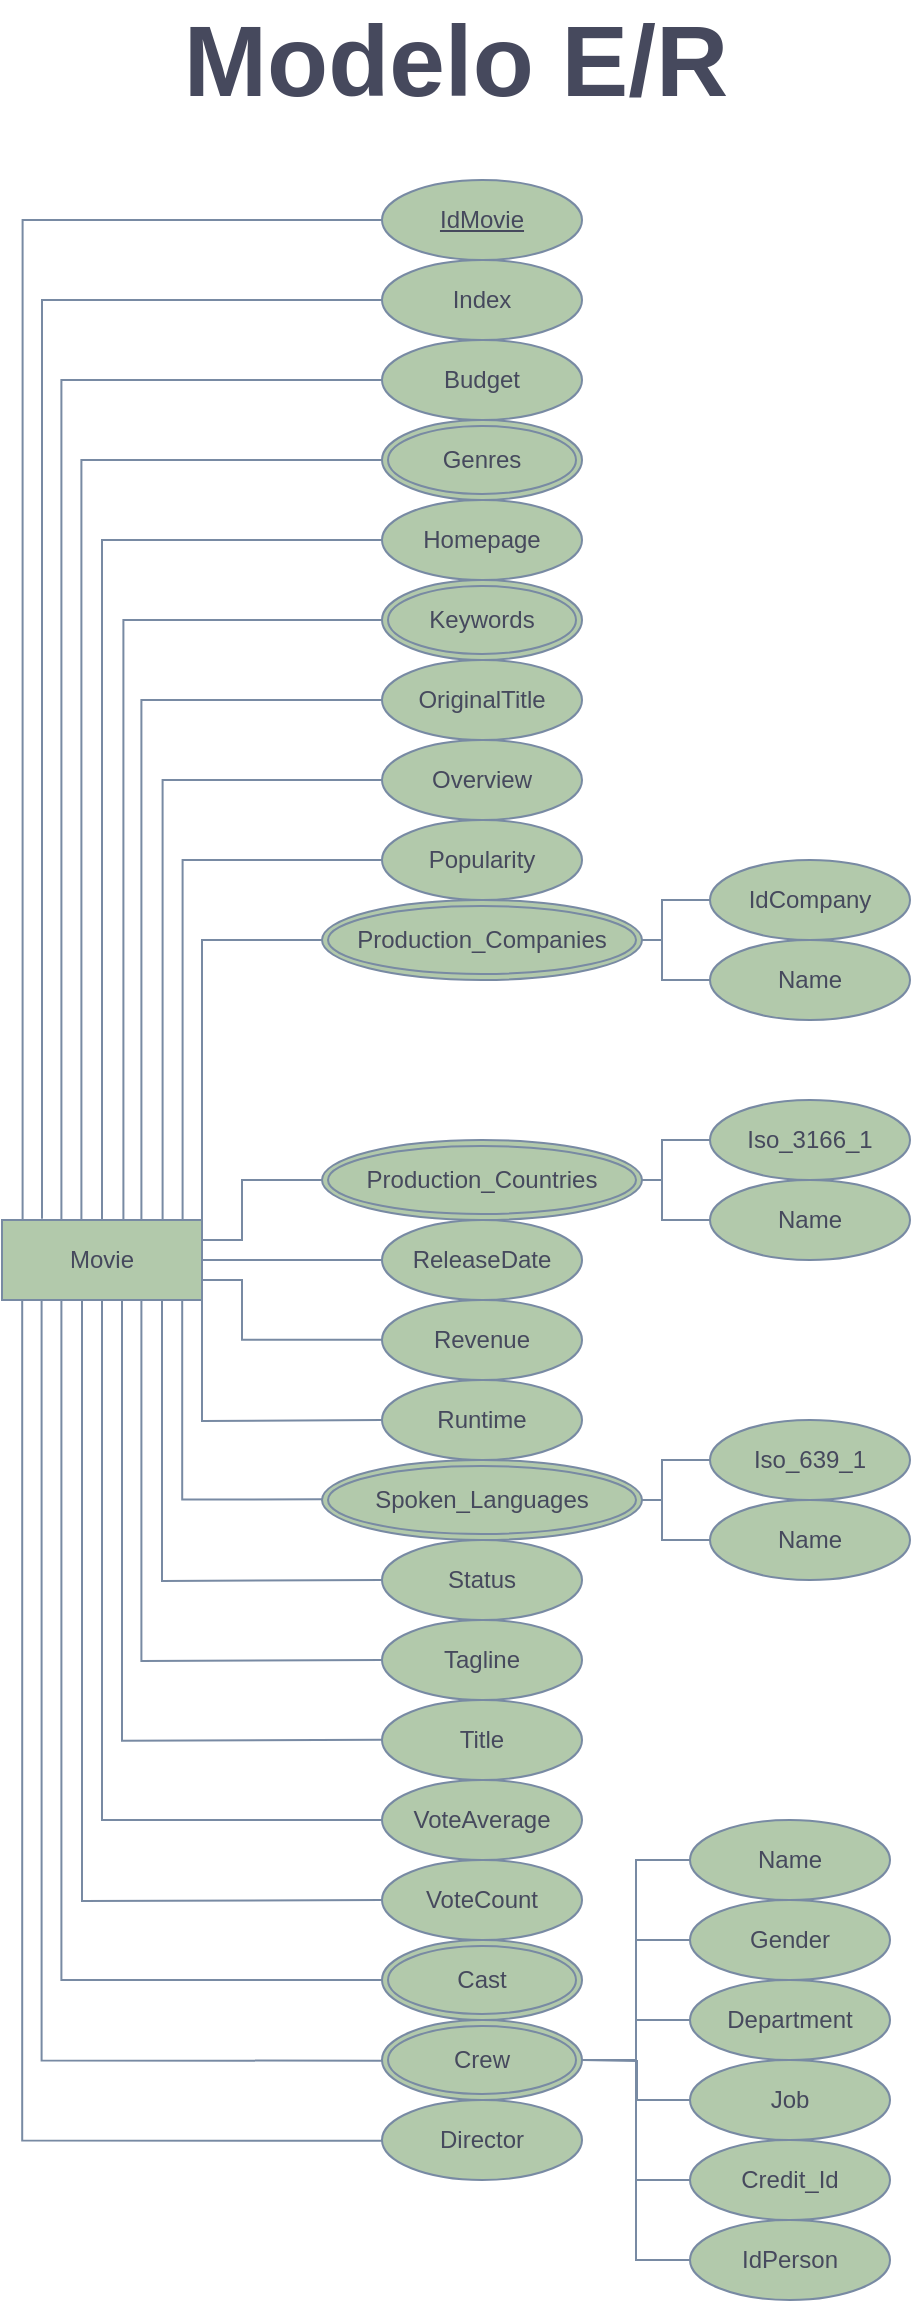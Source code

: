 <mxfile version="15.8.7" type="device" pages="2"><diagram id="7QNfA3K98EsZD33JPgDO" name="Página-1"><mxGraphModel dx="1102" dy="905" grid="1" gridSize="10" guides="1" tooltips="1" connect="1" arrows="1" fold="1" page="1" pageScale="1" pageWidth="827" pageHeight="1169" math="0" shadow="0"><root><mxCell id="zoeK3YmCcN_Cnm-RkoJR-0"/><mxCell id="zoeK3YmCcN_Cnm-RkoJR-1" parent="zoeK3YmCcN_Cnm-RkoJR-0"/><mxCell id="mY3RaAZNs-7hSA2QP-cX-0" value="Movie" style="whiteSpace=wrap;html=1;align=center;rounded=0;sketch=0;fontColor=#46495D;strokeColor=#788AA3;fillColor=#B2C9AB;" parent="zoeK3YmCcN_Cnm-RkoJR-1" vertex="1"><mxGeometry x="187" y="620" width="100" height="40" as="geometry"/></mxCell><mxCell id="mY3RaAZNs-7hSA2QP-cX-1" style="edgeStyle=orthogonalEdgeStyle;rounded=0;sketch=0;orthogonalLoop=1;jettySize=auto;html=1;exitX=0;exitY=0.5;exitDx=0;exitDy=0;fontColor=#46495D;endArrow=none;endFill=0;strokeColor=#788AA3;strokeWidth=1;entryX=0.2;entryY=-0.017;entryDx=0;entryDy=0;entryPerimeter=0;" parent="zoeK3YmCcN_Cnm-RkoJR-1" source="mY3RaAZNs-7hSA2QP-cX-2" target="mY3RaAZNs-7hSA2QP-cX-0" edge="1"><mxGeometry relative="1" as="geometry"><mxPoint x="187" y="510" as="targetPoint"/><Array as="points"><mxPoint x="207" y="160"/></Array></mxGeometry></mxCell><mxCell id="mY3RaAZNs-7hSA2QP-cX-2" value="Index" style="ellipse;whiteSpace=wrap;html=1;align=center;fontStyle=0;rounded=0;sketch=0;fontColor=#46495D;strokeColor=#788AA3;fillColor=#B2C9AB;" parent="zoeK3YmCcN_Cnm-RkoJR-1" vertex="1"><mxGeometry x="377" y="140" width="100" height="40" as="geometry"/></mxCell><mxCell id="mY3RaAZNs-7hSA2QP-cX-3" style="rounded=0;sketch=0;orthogonalLoop=1;jettySize=auto;html=1;fontColor=#46495D;strokeColor=#788AA3;endArrow=none;endFill=0;edgeStyle=orthogonalEdgeStyle;strokeWidth=1;entryX=0.103;entryY=0;entryDx=0;entryDy=0;entryPerimeter=0;" parent="zoeK3YmCcN_Cnm-RkoJR-1" source="mY3RaAZNs-7hSA2QP-cX-4" target="mY3RaAZNs-7hSA2QP-cX-0" edge="1"><mxGeometry relative="1" as="geometry"><mxPoint x="207" y="520" as="targetPoint"/></mxGeometry></mxCell><mxCell id="mY3RaAZNs-7hSA2QP-cX-4" value="IdMovie" style="ellipse;whiteSpace=wrap;html=1;align=center;fontStyle=4;rounded=0;sketch=0;fontColor=#46495D;strokeColor=#788AA3;fillColor=#B2C9AB;" parent="zoeK3YmCcN_Cnm-RkoJR-1" vertex="1"><mxGeometry x="377" y="100" width="100" height="40" as="geometry"/></mxCell><mxCell id="mY3RaAZNs-7hSA2QP-cX-5" style="edgeStyle=orthogonalEdgeStyle;rounded=0;sketch=0;orthogonalLoop=1;jettySize=auto;html=1;fontColor=#46495D;endArrow=none;endFill=0;strokeColor=#788AA3;strokeWidth=1;entryX=0.297;entryY=0;entryDx=0;entryDy=0;entryPerimeter=0;" parent="zoeK3YmCcN_Cnm-RkoJR-1" source="mY3RaAZNs-7hSA2QP-cX-6" target="mY3RaAZNs-7hSA2QP-cX-0" edge="1"><mxGeometry relative="1" as="geometry"><mxPoint x="587" y="400" as="targetPoint"/></mxGeometry></mxCell><mxCell id="mY3RaAZNs-7hSA2QP-cX-6" value="Budget" style="ellipse;whiteSpace=wrap;html=1;align=center;fontStyle=0;rounded=0;sketch=0;fontColor=#46495D;strokeColor=#788AA3;fillColor=#B2C9AB;" parent="zoeK3YmCcN_Cnm-RkoJR-1" vertex="1"><mxGeometry x="377" y="180" width="100" height="40" as="geometry"/></mxCell><mxCell id="mY3RaAZNs-7hSA2QP-cX-7" style="edgeStyle=orthogonalEdgeStyle;rounded=0;sketch=0;orthogonalLoop=1;jettySize=auto;html=1;fontColor=#46495D;endArrow=none;endFill=0;strokeColor=#788AA3;strokeWidth=1;entryX=0.5;entryY=0;entryDx=0;entryDy=0;" parent="zoeK3YmCcN_Cnm-RkoJR-1" source="mY3RaAZNs-7hSA2QP-cX-8" target="mY3RaAZNs-7hSA2QP-cX-0" edge="1"><mxGeometry relative="1" as="geometry"><mxPoint x="576" y="440" as="targetPoint"/></mxGeometry></mxCell><mxCell id="mY3RaAZNs-7hSA2QP-cX-8" value="Homepage" style="ellipse;whiteSpace=wrap;html=1;align=center;fontStyle=0;rounded=0;sketch=0;fontColor=#46495D;strokeColor=#788AA3;fillColor=#B2C9AB;" parent="zoeK3YmCcN_Cnm-RkoJR-1" vertex="1"><mxGeometry x="377" y="260" width="100" height="40" as="geometry"/></mxCell><mxCell id="mY3RaAZNs-7hSA2QP-cX-9" style="edgeStyle=orthogonalEdgeStyle;rounded=0;sketch=0;orthogonalLoop=1;jettySize=auto;html=1;fontColor=#46495D;endArrow=none;endFill=0;strokeColor=#788AA3;strokeWidth=1;entryX=0.397;entryY=0;entryDx=0;entryDy=0;entryPerimeter=0;" parent="zoeK3YmCcN_Cnm-RkoJR-1" source="mY3RaAZNs-7hSA2QP-cX-10" target="mY3RaAZNs-7hSA2QP-cX-0" edge="1"><mxGeometry relative="1" as="geometry"><mxPoint x="216" y="520" as="targetPoint"/></mxGeometry></mxCell><mxCell id="mY3RaAZNs-7hSA2QP-cX-10" value="Genres" style="ellipse;shape=doubleEllipse;margin=3;html=1;align=center;rounded=0;sketch=0;fontColor=#46495D;strokeColor=#788AA3;fillColor=#B2C9AB;whiteSpace=wrap;spacing=2;" parent="zoeK3YmCcN_Cnm-RkoJR-1" vertex="1"><mxGeometry x="377" y="220" width="100" height="40" as="geometry"/></mxCell><mxCell id="mY3RaAZNs-7hSA2QP-cX-11" style="edgeStyle=orthogonalEdgeStyle;rounded=0;sketch=0;orthogonalLoop=1;jettySize=auto;html=1;fontColor=#46495D;endArrow=none;endFill=0;strokeColor=#788AA3;strokeWidth=1;entryX=0.607;entryY=0;entryDx=0;entryDy=0;entryPerimeter=0;exitX=0;exitY=0.5;exitDx=0;exitDy=0;" parent="zoeK3YmCcN_Cnm-RkoJR-1" source="mY3RaAZNs-7hSA2QP-cX-73" target="mY3RaAZNs-7hSA2QP-cX-0" edge="1"><mxGeometry relative="1" as="geometry"><mxPoint x="360" y="320" as="sourcePoint"/><Array as="points"><mxPoint x="248" y="320"/></Array><mxPoint x="247" y="510" as="targetPoint"/></mxGeometry></mxCell><mxCell id="mY3RaAZNs-7hSA2QP-cX-12" style="edgeStyle=orthogonalEdgeStyle;rounded=0;sketch=0;orthogonalLoop=1;jettySize=auto;html=1;fontColor=#46495D;endArrow=none;endFill=0;strokeColor=#788AA3;strokeWidth=1;exitX=0;exitY=0.5;exitDx=0;exitDy=0;entryX=0.697;entryY=0.008;entryDx=0;entryDy=0;entryPerimeter=0;" parent="zoeK3YmCcN_Cnm-RkoJR-1" source="mY3RaAZNs-7hSA2QP-cX-13" target="mY3RaAZNs-7hSA2QP-cX-0" edge="1"><mxGeometry relative="1" as="geometry"><mxPoint x="347" y="360" as="sourcePoint"/><mxPoint x="257" y="510" as="targetPoint"/></mxGeometry></mxCell><mxCell id="mY3RaAZNs-7hSA2QP-cX-13" value="OriginalTitle" style="ellipse;whiteSpace=wrap;html=1;align=center;fontStyle=0;rounded=0;sketch=0;fontColor=#46495D;strokeColor=#788AA3;fillColor=#B2C9AB;" parent="zoeK3YmCcN_Cnm-RkoJR-1" vertex="1"><mxGeometry x="377" y="340" width="100" height="40" as="geometry"/></mxCell><mxCell id="mY3RaAZNs-7hSA2QP-cX-14" value="Overview" style="ellipse;whiteSpace=wrap;html=1;align=center;fontStyle=0;rounded=0;sketch=0;fontColor=#46495D;strokeColor=#788AA3;fillColor=#B2C9AB;" parent="zoeK3YmCcN_Cnm-RkoJR-1" vertex="1"><mxGeometry x="377" y="380" width="100" height="40" as="geometry"/></mxCell><mxCell id="mY3RaAZNs-7hSA2QP-cX-15" value="Popularity" style="ellipse;whiteSpace=wrap;html=1;align=center;fontStyle=0;rounded=0;sketch=0;fontColor=#46495D;strokeColor=#788AA3;fillColor=#B2C9AB;" parent="zoeK3YmCcN_Cnm-RkoJR-1" vertex="1"><mxGeometry x="377" y="420" width="100" height="40" as="geometry"/></mxCell><mxCell id="mY3RaAZNs-7hSA2QP-cX-16" value="ReleaseDate" style="ellipse;whiteSpace=wrap;html=1;align=center;fontStyle=0;rounded=0;sketch=0;fontColor=#46495D;strokeColor=#788AA3;fillColor=#B2C9AB;" parent="zoeK3YmCcN_Cnm-RkoJR-1" vertex="1"><mxGeometry x="377" y="620" width="100" height="40" as="geometry"/></mxCell><mxCell id="mY3RaAZNs-7hSA2QP-cX-17" value="Revenue" style="ellipse;whiteSpace=wrap;html=1;align=center;fontStyle=0;rounded=0;sketch=0;fontColor=#46495D;strokeColor=#788AA3;fillColor=#B2C9AB;" parent="zoeK3YmCcN_Cnm-RkoJR-1" vertex="1"><mxGeometry x="377" y="660" width="100" height="40" as="geometry"/></mxCell><mxCell id="mY3RaAZNs-7hSA2QP-cX-18" value="Runtime" style="ellipse;whiteSpace=wrap;html=1;align=center;fontStyle=0;rounded=0;sketch=0;fontColor=#46495D;strokeColor=#788AA3;fillColor=#B2C9AB;" parent="zoeK3YmCcN_Cnm-RkoJR-1" vertex="1"><mxGeometry x="377" y="700" width="100" height="40" as="geometry"/></mxCell><mxCell id="mY3RaAZNs-7hSA2QP-cX-19" value="Status" style="ellipse;whiteSpace=wrap;html=1;align=center;fontStyle=0;rounded=0;sketch=0;fontColor=#46495D;strokeColor=#788AA3;fillColor=#B2C9AB;" parent="zoeK3YmCcN_Cnm-RkoJR-1" vertex="1"><mxGeometry x="377" y="780" width="100" height="40" as="geometry"/></mxCell><mxCell id="mY3RaAZNs-7hSA2QP-cX-20" value="Tagline" style="ellipse;whiteSpace=wrap;html=1;align=center;fontStyle=0;rounded=0;sketch=0;fontColor=#46495D;strokeColor=#788AA3;fillColor=#B2C9AB;" parent="zoeK3YmCcN_Cnm-RkoJR-1" vertex="1"><mxGeometry x="377" y="820" width="100" height="40" as="geometry"/></mxCell><mxCell id="mY3RaAZNs-7hSA2QP-cX-21" value="Title" style="ellipse;whiteSpace=wrap;html=1;align=center;fontStyle=0;rounded=0;sketch=0;fontColor=#46495D;strokeColor=#788AA3;fillColor=#B2C9AB;" parent="zoeK3YmCcN_Cnm-RkoJR-1" vertex="1"><mxGeometry x="377" y="860" width="100" height="40" as="geometry"/></mxCell><mxCell id="mY3RaAZNs-7hSA2QP-cX-22" value="VoteAverage" style="ellipse;whiteSpace=wrap;html=1;align=center;fontStyle=0;rounded=0;sketch=0;fontColor=#46495D;strokeColor=#788AA3;fillColor=#B2C9AB;" parent="zoeK3YmCcN_Cnm-RkoJR-1" vertex="1"><mxGeometry x="377" y="900" width="100" height="40" as="geometry"/></mxCell><mxCell id="mY3RaAZNs-7hSA2QP-cX-23" value="VoteCount" style="ellipse;whiteSpace=wrap;html=1;align=center;fontStyle=0;rounded=0;sketch=0;fontColor=#46495D;strokeColor=#788AA3;fillColor=#B2C9AB;" parent="zoeK3YmCcN_Cnm-RkoJR-1" vertex="1"><mxGeometry x="377" y="940" width="100" height="40" as="geometry"/></mxCell><mxCell id="mY3RaAZNs-7hSA2QP-cX-24" style="edgeStyle=orthogonalEdgeStyle;rounded=0;orthogonalLoop=1;jettySize=auto;html=1;exitX=0;exitY=0.5;exitDx=0;exitDy=0;entryX=1;entryY=0.5;entryDx=0;entryDy=0;endArrow=none;endFill=0;strokeColor=#788AA3;" parent="zoeK3YmCcN_Cnm-RkoJR-1" source="mY3RaAZNs-7hSA2QP-cX-25" target="mY3RaAZNs-7hSA2QP-cX-51" edge="1"><mxGeometry relative="1" as="geometry"><Array as="points"><mxPoint x="517" y="460"/><mxPoint x="517" y="480"/></Array></mxGeometry></mxCell><mxCell id="mY3RaAZNs-7hSA2QP-cX-25" value="IdCompany" style="ellipse;whiteSpace=wrap;html=1;align=center;fontStyle=0;rounded=0;sketch=0;fontColor=#46495D;strokeColor=#788AA3;fillColor=#B2C9AB;" parent="zoeK3YmCcN_Cnm-RkoJR-1" vertex="1"><mxGeometry x="541" y="440" width="100" height="40" as="geometry"/></mxCell><mxCell id="mY3RaAZNs-7hSA2QP-cX-26" style="edgeStyle=orthogonalEdgeStyle;rounded=0;orthogonalLoop=1;jettySize=auto;html=1;entryX=1;entryY=0.5;entryDx=0;entryDy=0;endArrow=none;endFill=0;strokeColor=#788AA3;" parent="zoeK3YmCcN_Cnm-RkoJR-1" source="mY3RaAZNs-7hSA2QP-cX-27" target="mY3RaAZNs-7hSA2QP-cX-54" edge="1"><mxGeometry relative="1" as="geometry"/></mxCell><mxCell id="mY3RaAZNs-7hSA2QP-cX-27" value="IdPerson" style="ellipse;whiteSpace=wrap;html=1;align=center;fontStyle=0;rounded=0;sketch=0;fontColor=#46495D;strokeColor=#788AA3;fillColor=#B2C9AB;" parent="zoeK3YmCcN_Cnm-RkoJR-1" vertex="1"><mxGeometry x="531" y="1120" width="100" height="40" as="geometry"/></mxCell><mxCell id="mY3RaAZNs-7hSA2QP-cX-28" style="edgeStyle=orthogonalEdgeStyle;rounded=0;orthogonalLoop=1;jettySize=auto;html=1;exitX=0;exitY=0.5;exitDx=0;exitDy=0;entryX=1;entryY=0.5;entryDx=0;entryDy=0;endArrow=none;endFill=0;strokeColor=#788AA3;" parent="zoeK3YmCcN_Cnm-RkoJR-1" source="mY3RaAZNs-7hSA2QP-cX-29" target="mY3RaAZNs-7hSA2QP-cX-52" edge="1"><mxGeometry relative="1" as="geometry"><Array as="points"><mxPoint x="517" y="580"/><mxPoint x="517" y="600"/></Array></mxGeometry></mxCell><mxCell id="mY3RaAZNs-7hSA2QP-cX-29" value="Iso_3166_1" style="ellipse;whiteSpace=wrap;html=1;align=center;fontStyle=0;rounded=0;sketch=0;fontColor=#46495D;strokeColor=#788AA3;fillColor=#B2C9AB;" parent="zoeK3YmCcN_Cnm-RkoJR-1" vertex="1"><mxGeometry x="541" y="560" width="100" height="40" as="geometry"/></mxCell><mxCell id="mY3RaAZNs-7hSA2QP-cX-30" style="edgeStyle=orthogonalEdgeStyle;rounded=0;orthogonalLoop=1;jettySize=auto;html=1;exitX=0;exitY=0.5;exitDx=0;exitDy=0;endArrow=none;endFill=0;strokeColor=#788AA3;" parent="zoeK3YmCcN_Cnm-RkoJR-1" source="mY3RaAZNs-7hSA2QP-cX-31" target="mY3RaAZNs-7hSA2QP-cX-51" edge="1"><mxGeometry relative="1" as="geometry"><Array as="points"><mxPoint x="517" y="500"/><mxPoint x="517" y="480"/></Array></mxGeometry></mxCell><mxCell id="mY3RaAZNs-7hSA2QP-cX-31" value="Name" style="ellipse;whiteSpace=wrap;html=1;align=center;rounded=0;sketch=0;fontColor=#46495D;strokeColor=#788AA3;fillColor=#B2C9AB;" parent="zoeK3YmCcN_Cnm-RkoJR-1" vertex="1"><mxGeometry x="541" y="480" width="100" height="40" as="geometry"/></mxCell><mxCell id="mY3RaAZNs-7hSA2QP-cX-32" style="edgeStyle=orthogonalEdgeStyle;rounded=0;orthogonalLoop=1;jettySize=auto;html=1;entryX=1;entryY=0.5;entryDx=0;entryDy=0;endArrow=none;endFill=0;strokeColor=#788AA3;" parent="zoeK3YmCcN_Cnm-RkoJR-1" source="mY3RaAZNs-7hSA2QP-cX-33" target="mY3RaAZNs-7hSA2QP-cX-52" edge="1"><mxGeometry relative="1" as="geometry"><Array as="points"><mxPoint x="517" y="620"/><mxPoint x="517" y="600"/></Array></mxGeometry></mxCell><mxCell id="mY3RaAZNs-7hSA2QP-cX-33" value="Name" style="ellipse;whiteSpace=wrap;html=1;align=center;rounded=0;sketch=0;fontColor=#46495D;strokeColor=#788AA3;fillColor=#B2C9AB;" parent="zoeK3YmCcN_Cnm-RkoJR-1" vertex="1"><mxGeometry x="541" y="600" width="100" height="40" as="geometry"/></mxCell><mxCell id="mY3RaAZNs-7hSA2QP-cX-34" style="edgeStyle=orthogonalEdgeStyle;rounded=0;orthogonalLoop=1;jettySize=auto;html=1;entryX=1;entryY=0.5;entryDx=0;entryDy=0;endArrow=none;endFill=0;strokeColor=#788AA3;" parent="zoeK3YmCcN_Cnm-RkoJR-1" source="mY3RaAZNs-7hSA2QP-cX-35" target="mY3RaAZNs-7hSA2QP-cX-53" edge="1"><mxGeometry relative="1" as="geometry"><Array as="points"><mxPoint x="517" y="740"/><mxPoint x="517" y="760"/></Array></mxGeometry></mxCell><mxCell id="mY3RaAZNs-7hSA2QP-cX-35" value="Iso_639_1" style="ellipse;whiteSpace=wrap;html=1;align=center;fontStyle=0;rounded=0;sketch=0;fontColor=#46495D;strokeColor=#788AA3;fillColor=#B2C9AB;" parent="zoeK3YmCcN_Cnm-RkoJR-1" vertex="1"><mxGeometry x="541" y="720" width="100" height="40" as="geometry"/></mxCell><mxCell id="mY3RaAZNs-7hSA2QP-cX-36" style="edgeStyle=orthogonalEdgeStyle;rounded=0;orthogonalLoop=1;jettySize=auto;html=1;endArrow=none;endFill=0;strokeColor=#788AA3;" parent="zoeK3YmCcN_Cnm-RkoJR-1" source="mY3RaAZNs-7hSA2QP-cX-37" target="mY3RaAZNs-7hSA2QP-cX-53" edge="1"><mxGeometry relative="1" as="geometry"><Array as="points"><mxPoint x="517" y="780"/><mxPoint x="517" y="760"/></Array></mxGeometry></mxCell><mxCell id="mY3RaAZNs-7hSA2QP-cX-37" value="Name" style="ellipse;whiteSpace=wrap;html=1;align=center;rounded=0;sketch=0;fontColor=#46495D;strokeColor=#788AA3;fillColor=#B2C9AB;" parent="zoeK3YmCcN_Cnm-RkoJR-1" vertex="1"><mxGeometry x="541" y="760" width="100" height="40" as="geometry"/></mxCell><mxCell id="mY3RaAZNs-7hSA2QP-cX-38" style="edgeStyle=orthogonalEdgeStyle;rounded=0;orthogonalLoop=1;jettySize=auto;html=1;entryX=1;entryY=0.5;entryDx=0;entryDy=0;endArrow=none;endFill=0;strokeColor=#788AA3;" parent="zoeK3YmCcN_Cnm-RkoJR-1" source="mY3RaAZNs-7hSA2QP-cX-39" target="mY3RaAZNs-7hSA2QP-cX-54" edge="1"><mxGeometry relative="1" as="geometry"/></mxCell><mxCell id="mY3RaAZNs-7hSA2QP-cX-39" value="Name" style="ellipse;whiteSpace=wrap;html=1;align=center;rounded=0;sketch=0;fontColor=#46495D;strokeColor=#788AA3;fillColor=#B2C9AB;" parent="zoeK3YmCcN_Cnm-RkoJR-1" vertex="1"><mxGeometry x="531" y="920" width="100" height="40" as="geometry"/></mxCell><mxCell id="mY3RaAZNs-7hSA2QP-cX-40" style="edgeStyle=orthogonalEdgeStyle;rounded=0;orthogonalLoop=1;jettySize=auto;html=1;entryX=1;entryY=0.5;entryDx=0;entryDy=0;endArrow=none;endFill=0;strokeColor=#788AA3;" parent="zoeK3YmCcN_Cnm-RkoJR-1" source="mY3RaAZNs-7hSA2QP-cX-41" target="mY3RaAZNs-7hSA2QP-cX-54" edge="1"><mxGeometry relative="1" as="geometry"/></mxCell><mxCell id="mY3RaAZNs-7hSA2QP-cX-41" value="Gender" style="ellipse;whiteSpace=wrap;html=1;align=center;rounded=0;sketch=0;fontColor=#46495D;strokeColor=#788AA3;fillColor=#B2C9AB;" parent="zoeK3YmCcN_Cnm-RkoJR-1" vertex="1"><mxGeometry x="531" y="960" width="100" height="40" as="geometry"/></mxCell><mxCell id="mY3RaAZNs-7hSA2QP-cX-42" style="edgeStyle=orthogonalEdgeStyle;rounded=0;orthogonalLoop=1;jettySize=auto;html=1;entryX=1;entryY=0.5;entryDx=0;entryDy=0;endArrow=none;endFill=0;strokeColor=#788AA3;" parent="zoeK3YmCcN_Cnm-RkoJR-1" source="mY3RaAZNs-7hSA2QP-cX-43" target="mY3RaAZNs-7hSA2QP-cX-54" edge="1"><mxGeometry relative="1" as="geometry"/></mxCell><mxCell id="mY3RaAZNs-7hSA2QP-cX-43" value="&lt;span&gt;Department&lt;/span&gt;" style="ellipse;whiteSpace=wrap;html=1;align=center;rounded=0;sketch=0;fontColor=#46495D;strokeColor=#788AA3;fillColor=#B2C9AB;fontStyle=0" parent="zoeK3YmCcN_Cnm-RkoJR-1" vertex="1"><mxGeometry x="531" y="1000" width="100" height="40" as="geometry"/></mxCell><mxCell id="mY3RaAZNs-7hSA2QP-cX-44" style="edgeStyle=orthogonalEdgeStyle;rounded=0;orthogonalLoop=1;jettySize=auto;html=1;endArrow=none;endFill=0;strokeColor=#788AA3;" parent="zoeK3YmCcN_Cnm-RkoJR-1" source="mY3RaAZNs-7hSA2QP-cX-45" edge="1"><mxGeometry relative="1" as="geometry"><mxPoint x="477" y="1040" as="targetPoint"/></mxGeometry></mxCell><mxCell id="mY3RaAZNs-7hSA2QP-cX-45" value="Job" style="ellipse;whiteSpace=wrap;html=1;align=center;fontStyle=0;rounded=0;sketch=0;fontColor=#46495D;strokeColor=#788AA3;fillColor=#B2C9AB;" parent="zoeK3YmCcN_Cnm-RkoJR-1" vertex="1"><mxGeometry x="531" y="1040" width="100" height="40" as="geometry"/></mxCell><mxCell id="mY3RaAZNs-7hSA2QP-cX-46" value="Modelo E/R" style="text;html=1;strokeColor=none;fillColor=none;align=center;verticalAlign=middle;whiteSpace=wrap;rounded=0;sketch=0;fontColor=#46495D;fontSize=50;fontStyle=1" parent="zoeK3YmCcN_Cnm-RkoJR-1" vertex="1"><mxGeometry x="264" y="20" width="300" height="40" as="geometry"/></mxCell><mxCell id="mY3RaAZNs-7hSA2QP-cX-47" style="edgeStyle=orthogonalEdgeStyle;rounded=0;orthogonalLoop=1;jettySize=auto;html=1;entryX=1;entryY=0.5;entryDx=0;entryDy=0;endArrow=none;endFill=0;strokeColor=#788AA3;" parent="zoeK3YmCcN_Cnm-RkoJR-1" source="mY3RaAZNs-7hSA2QP-cX-48" target="mY3RaAZNs-7hSA2QP-cX-54" edge="1"><mxGeometry relative="1" as="geometry"/></mxCell><mxCell id="mY3RaAZNs-7hSA2QP-cX-48" value="Credit_Id" style="ellipse;whiteSpace=wrap;html=1;align=center;rounded=0;sketch=0;fontColor=#46495D;strokeColor=#788AA3;fillColor=#B2C9AB;fontStyle=0" parent="zoeK3YmCcN_Cnm-RkoJR-1" vertex="1"><mxGeometry x="531" y="1080" width="100" height="40" as="geometry"/></mxCell><mxCell id="mY3RaAZNs-7hSA2QP-cX-51" value="Production_Companies" style="ellipse;shape=doubleEllipse;margin=3;html=1;align=center;rounded=0;sketch=0;fontColor=#46495D;strokeColor=#788AA3;fillColor=#B2C9AB;whiteSpace=wrap;spacing=2;" parent="zoeK3YmCcN_Cnm-RkoJR-1" vertex="1"><mxGeometry x="347" y="460" width="160" height="40" as="geometry"/></mxCell><mxCell id="mY3RaAZNs-7hSA2QP-cX-52" value="Production_Countries" style="ellipse;shape=doubleEllipse;margin=3;html=1;align=center;rounded=0;sketch=0;fontColor=#46495D;strokeColor=#788AA3;fillColor=#B2C9AB;whiteSpace=wrap;spacing=2;" parent="zoeK3YmCcN_Cnm-RkoJR-1" vertex="1"><mxGeometry x="347" y="580" width="160" height="40" as="geometry"/></mxCell><mxCell id="mY3RaAZNs-7hSA2QP-cX-53" value="Spoken_Languages" style="ellipse;shape=doubleEllipse;margin=3;html=1;align=center;rounded=0;sketch=0;fontColor=#46495D;strokeColor=#788AA3;fillColor=#B2C9AB;whiteSpace=wrap;spacing=2;" parent="zoeK3YmCcN_Cnm-RkoJR-1" vertex="1"><mxGeometry x="347" y="740" width="160" height="40" as="geometry"/></mxCell><mxCell id="mY3RaAZNs-7hSA2QP-cX-54" value="Crew" style="ellipse;shape=doubleEllipse;margin=3;html=1;align=center;rounded=0;sketch=0;fontColor=#46495D;strokeColor=#788AA3;fillColor=#B2C9AB;whiteSpace=wrap;spacing=2;" parent="zoeK3YmCcN_Cnm-RkoJR-1" vertex="1"><mxGeometry x="377" y="1020" width="100" height="40" as="geometry"/></mxCell><mxCell id="mY3RaAZNs-7hSA2QP-cX-55" value="Director" style="ellipse;whiteSpace=wrap;html=1;align=center;fontStyle=0;rounded=0;sketch=0;fontColor=#46495D;strokeColor=#788AA3;fillColor=#B2C9AB;" parent="zoeK3YmCcN_Cnm-RkoJR-1" vertex="1"><mxGeometry x="377" y="1060" width="100" height="40" as="geometry"/></mxCell><mxCell id="mY3RaAZNs-7hSA2QP-cX-56" style="edgeStyle=orthogonalEdgeStyle;rounded=0;sketch=0;orthogonalLoop=1;jettySize=auto;html=1;fontColor=#46495D;endArrow=none;endFill=0;strokeColor=#788AA3;strokeWidth=1;exitX=0;exitY=0.5;exitDx=0;exitDy=0;entryX=0.803;entryY=-0.008;entryDx=0;entryDy=0;entryPerimeter=0;" parent="zoeK3YmCcN_Cnm-RkoJR-1" source="mY3RaAZNs-7hSA2QP-cX-14" target="mY3RaAZNs-7hSA2QP-cX-0" edge="1"><mxGeometry relative="1" as="geometry"><mxPoint x="387" y="370" as="sourcePoint"/><mxPoint x="265" y="510" as="targetPoint"/></mxGeometry></mxCell><mxCell id="mY3RaAZNs-7hSA2QP-cX-57" style="edgeStyle=orthogonalEdgeStyle;rounded=0;sketch=0;orthogonalLoop=1;jettySize=auto;html=1;fontColor=#46495D;endArrow=none;endFill=0;strokeColor=#788AA3;strokeWidth=1;exitX=0;exitY=0.5;exitDx=0;exitDy=0;entryX=0.903;entryY=0;entryDx=0;entryDy=0;entryPerimeter=0;" parent="zoeK3YmCcN_Cnm-RkoJR-1" target="mY3RaAZNs-7hSA2QP-cX-0" edge="1"><mxGeometry relative="1" as="geometry"><mxPoint x="377" y="440" as="sourcePoint"/><mxPoint x="277" y="510" as="targetPoint"/><Array as="points"><mxPoint x="277" y="440"/></Array></mxGeometry></mxCell><mxCell id="mY3RaAZNs-7hSA2QP-cX-58" style="edgeStyle=orthogonalEdgeStyle;rounded=0;sketch=0;orthogonalLoop=1;jettySize=auto;html=1;fontColor=#46495D;endArrow=none;endFill=0;strokeColor=#788AA3;strokeWidth=1;exitX=0;exitY=0.5;exitDx=0;exitDy=0;entryX=1;entryY=0;entryDx=0;entryDy=0;" parent="zoeK3YmCcN_Cnm-RkoJR-1" source="mY3RaAZNs-7hSA2QP-cX-51" target="mY3RaAZNs-7hSA2QP-cX-0" edge="1"><mxGeometry relative="1" as="geometry"><mxPoint x="417.2" y="510" as="sourcePoint"/><mxPoint x="287" y="510" as="targetPoint"/><Array as="points"><mxPoint x="287" y="480"/></Array></mxGeometry></mxCell><mxCell id="mY3RaAZNs-7hSA2QP-cX-59" style="edgeStyle=orthogonalEdgeStyle;rounded=0;sketch=0;orthogonalLoop=1;jettySize=auto;html=1;fontColor=#46495D;endArrow=none;endFill=0;strokeColor=#788AA3;strokeWidth=1;exitX=0;exitY=0.5;exitDx=0;exitDy=0;entryX=1;entryY=0.25;entryDx=0;entryDy=0;" parent="zoeK3YmCcN_Cnm-RkoJR-1" source="mY3RaAZNs-7hSA2QP-cX-52" target="mY3RaAZNs-7hSA2QP-cX-0" edge="1"><mxGeometry relative="1" as="geometry"><mxPoint x="427" y="520" as="sourcePoint"/><mxPoint x="287" y="550" as="targetPoint"/><Array as="points"><mxPoint x="307" y="600"/><mxPoint x="307" y="630"/></Array></mxGeometry></mxCell><mxCell id="mY3RaAZNs-7hSA2QP-cX-60" style="edgeStyle=orthogonalEdgeStyle;rounded=0;sketch=0;orthogonalLoop=1;jettySize=auto;html=1;fontColor=#46495D;endArrow=none;endFill=0;strokeColor=#788AA3;strokeWidth=1;entryX=1;entryY=0;entryDx=0;entryDy=0;exitX=1;exitY=0.5;exitDx=0;exitDy=0;" parent="zoeK3YmCcN_Cnm-RkoJR-1" source="mY3RaAZNs-7hSA2QP-cX-0" edge="1"><mxGeometry relative="1" as="geometry"><mxPoint x="287" y="570" as="sourcePoint"/><mxPoint x="377" y="640" as="targetPoint"/><Array as="points"><mxPoint x="307" y="640"/><mxPoint x="307" y="640"/></Array></mxGeometry></mxCell><mxCell id="mY3RaAZNs-7hSA2QP-cX-61" style="edgeStyle=orthogonalEdgeStyle;rounded=0;sketch=0;orthogonalLoop=1;jettySize=auto;html=1;fontColor=#46495D;endArrow=none;endFill=0;strokeColor=#788AA3;strokeWidth=1;exitX=0;exitY=0.5;exitDx=0;exitDy=0;entryX=1;entryY=0.75;entryDx=0;entryDy=0;" parent="zoeK3YmCcN_Cnm-RkoJR-1" target="mY3RaAZNs-7hSA2QP-cX-0" edge="1"><mxGeometry relative="1" as="geometry"><mxPoint x="377" y="679.92" as="sourcePoint"/><mxPoint x="276.9" y="800.08" as="targetPoint"/><Array as="points"><mxPoint x="307" y="680"/><mxPoint x="307" y="650"/></Array></mxGeometry></mxCell><mxCell id="mY3RaAZNs-7hSA2QP-cX-62" style="edgeStyle=orthogonalEdgeStyle;rounded=0;sketch=0;orthogonalLoop=1;jettySize=auto;html=1;entryX=1;entryY=1;entryDx=0;entryDy=0;fontColor=#46495D;endArrow=none;endFill=0;strokeColor=#788AA3;strokeWidth=1;exitX=0;exitY=0.5;exitDx=0;exitDy=0;" parent="zoeK3YmCcN_Cnm-RkoJR-1" target="mY3RaAZNs-7hSA2QP-cX-0" edge="1"><mxGeometry relative="1" as="geometry"><mxPoint x="377" y="720" as="sourcePoint"/><mxPoint x="266.6" y="880.32" as="targetPoint"/></mxGeometry></mxCell><mxCell id="mY3RaAZNs-7hSA2QP-cX-63" style="edgeStyle=orthogonalEdgeStyle;rounded=0;sketch=0;orthogonalLoop=1;jettySize=auto;html=1;fontColor=#46495D;endArrow=none;endFill=0;strokeColor=#788AA3;strokeWidth=1;exitX=0;exitY=0.5;exitDx=0;exitDy=0;entryX=0.901;entryY=0.998;entryDx=0;entryDy=0;entryPerimeter=0;" parent="zoeK3YmCcN_Cnm-RkoJR-1" target="mY3RaAZNs-7hSA2QP-cX-0" edge="1"><mxGeometry relative="1" as="geometry"><mxPoint x="347" y="759.68" as="sourcePoint"/><Array as="points"><mxPoint x="277" y="760"/></Array><mxPoint x="277" y="570" as="targetPoint"/></mxGeometry></mxCell><mxCell id="mY3RaAZNs-7hSA2QP-cX-64" style="edgeStyle=orthogonalEdgeStyle;rounded=0;sketch=0;orthogonalLoop=1;jettySize=auto;html=1;fontColor=#46495D;endArrow=none;endFill=0;strokeColor=#788AA3;strokeWidth=1;entryX=0.8;entryY=1;entryDx=0;entryDy=0;entryPerimeter=0;" parent="zoeK3YmCcN_Cnm-RkoJR-1" target="mY3RaAZNs-7hSA2QP-cX-0" edge="1"><mxGeometry relative="1" as="geometry"><mxPoint x="246.6" y="1040.52" as="targetPoint"/><mxPoint x="377" y="800" as="sourcePoint"/></mxGeometry></mxCell><mxCell id="mY3RaAZNs-7hSA2QP-cX-65" style="edgeStyle=orthogonalEdgeStyle;rounded=0;sketch=0;orthogonalLoop=1;jettySize=auto;html=1;fontColor=#46495D;endArrow=none;endFill=0;strokeColor=#788AA3;strokeWidth=1;entryX=0.697;entryY=1.002;entryDx=0;entryDy=0;entryPerimeter=0;" parent="zoeK3YmCcN_Cnm-RkoJR-1" target="mY3RaAZNs-7hSA2QP-cX-0" edge="1"><mxGeometry relative="1" as="geometry"><mxPoint x="237" y="1120" as="targetPoint"/><mxPoint x="377" y="840" as="sourcePoint"/></mxGeometry></mxCell><mxCell id="mY3RaAZNs-7hSA2QP-cX-66" style="edgeStyle=orthogonalEdgeStyle;rounded=0;sketch=0;orthogonalLoop=1;jettySize=auto;html=1;fontColor=#46495D;endArrow=none;endFill=0;strokeColor=#788AA3;strokeWidth=1;entryX=0.6;entryY=1;entryDx=0;entryDy=0;entryPerimeter=0;" parent="zoeK3YmCcN_Cnm-RkoJR-1" target="mY3RaAZNs-7hSA2QP-cX-0" edge="1"><mxGeometry relative="1" as="geometry"><mxPoint x="226.8" y="1200.08" as="targetPoint"/><mxPoint x="377" y="879.92" as="sourcePoint"/></mxGeometry></mxCell><mxCell id="mY3RaAZNs-7hSA2QP-cX-67" style="edgeStyle=orthogonalEdgeStyle;rounded=0;sketch=0;orthogonalLoop=1;jettySize=auto;html=1;exitX=0;exitY=0.5;exitDx=0;exitDy=0;fontColor=#46495D;endArrow=none;endFill=0;strokeColor=#788AA3;strokeWidth=1;entryX=0.5;entryY=1;entryDx=0;entryDy=0;" parent="zoeK3YmCcN_Cnm-RkoJR-1" target="mY3RaAZNs-7hSA2QP-cX-0" edge="1"><mxGeometry relative="1" as="geometry"><mxPoint x="217" y="560" as="targetPoint"/><mxPoint x="377" y="920" as="sourcePoint"/><Array as="points"><mxPoint x="237" y="920"/></Array></mxGeometry></mxCell><mxCell id="mY3RaAZNs-7hSA2QP-cX-68" style="rounded=0;sketch=0;orthogonalLoop=1;jettySize=auto;html=1;fontColor=#46495D;strokeColor=#788AA3;endArrow=none;endFill=0;edgeStyle=orthogonalEdgeStyle;strokeWidth=1;entryX=0.4;entryY=0.998;entryDx=0;entryDy=0;entryPerimeter=0;" parent="zoeK3YmCcN_Cnm-RkoJR-1" target="mY3RaAZNs-7hSA2QP-cX-0" edge="1"><mxGeometry relative="1" as="geometry"><mxPoint x="377" y="960" as="sourcePoint"/><mxPoint x="207" y="1360" as="targetPoint"/></mxGeometry></mxCell><mxCell id="mY3RaAZNs-7hSA2QP-cX-69" style="rounded=0;sketch=0;orthogonalLoop=1;jettySize=auto;html=1;fontColor=#46495D;strokeColor=#788AA3;endArrow=none;endFill=0;edgeStyle=orthogonalEdgeStyle;strokeWidth=1;entryX=0.297;entryY=0.994;entryDx=0;entryDy=0;entryPerimeter=0;exitX=0;exitY=0.5;exitDx=0;exitDy=0;" parent="zoeK3YmCcN_Cnm-RkoJR-1" source="mY3RaAZNs-7hSA2QP-cX-72" target="mY3RaAZNs-7hSA2QP-cX-0" edge="1"><mxGeometry relative="1" as="geometry"><mxPoint x="370" y="1000" as="sourcePoint"/><mxPoint x="227" y="600.0" as="targetPoint"/><Array as="points"><mxPoint x="217" y="1000"/></Array></mxGeometry></mxCell><mxCell id="mY3RaAZNs-7hSA2QP-cX-70" style="rounded=0;sketch=0;orthogonalLoop=1;jettySize=auto;html=1;fontColor=#46495D;strokeColor=#788AA3;endArrow=none;endFill=0;edgeStyle=orthogonalEdgeStyle;strokeWidth=1;entryX=0.198;entryY=1.004;entryDx=0;entryDy=0;entryPerimeter=0;" parent="zoeK3YmCcN_Cnm-RkoJR-1" target="mY3RaAZNs-7hSA2QP-cX-0" edge="1"><mxGeometry relative="1" as="geometry"><mxPoint x="377" y="1040.32" as="sourcePoint"/><mxPoint x="206" y="570" as="targetPoint"/><Array as="points"><mxPoint x="207" y="1040"/></Array></mxGeometry></mxCell><mxCell id="mY3RaAZNs-7hSA2QP-cX-71" style="rounded=0;sketch=0;orthogonalLoop=1;jettySize=auto;html=1;fontColor=#46495D;strokeColor=#788AA3;endArrow=none;endFill=0;edgeStyle=orthogonalEdgeStyle;strokeWidth=1;entryX=0.101;entryY=0.986;entryDx=0;entryDy=0;entryPerimeter=0;" parent="zoeK3YmCcN_Cnm-RkoJR-1" target="mY3RaAZNs-7hSA2QP-cX-0" edge="1"><mxGeometry relative="1" as="geometry"><mxPoint x="377" y="1080.32" as="sourcePoint"/><mxPoint x="197" y="610" as="targetPoint"/><Array as="points"><mxPoint x="197" y="1080"/></Array></mxGeometry></mxCell><mxCell id="mY3RaAZNs-7hSA2QP-cX-72" value="Cast" style="ellipse;shape=doubleEllipse;margin=3;html=1;align=center;rounded=0;sketch=0;fontColor=#46495D;strokeColor=#788AA3;fillColor=#B2C9AB;whiteSpace=wrap;spacing=2;" parent="zoeK3YmCcN_Cnm-RkoJR-1" vertex="1"><mxGeometry x="377" y="980" width="100" height="40" as="geometry"/></mxCell><mxCell id="mY3RaAZNs-7hSA2QP-cX-73" value="Keywords" style="ellipse;shape=doubleEllipse;margin=3;html=1;align=center;rounded=0;sketch=0;fontColor=#46495D;strokeColor=#788AA3;fillColor=#B2C9AB;whiteSpace=wrap;spacing=2;" parent="zoeK3YmCcN_Cnm-RkoJR-1" vertex="1"><mxGeometry x="377" y="300" width="100" height="40" as="geometry"/></mxCell></root></mxGraphModel></diagram><diagram id="tACAm83LV8a7TFmB-oJY" name="Página-2"><mxGraphModel dx="2858" dy="1290" grid="1" gridSize="10" guides="1" tooltips="1" connect="1" arrows="1" fold="1" page="1" pageScale="1" pageWidth="827" pageHeight="1169" math="0" shadow="0"><root><mxCell id="P_eVzGhjyrUMnjWsU6Zv-0"/><mxCell id="P_eVzGhjyrUMnjWsU6Zv-1" parent="P_eVzGhjyrUMnjWsU6Zv-0"/><mxCell id="HIs_TwS_aYbVIeAvvzrD-32" style="edgeStyle=orthogonalEdgeStyle;rounded=0;sketch=0;orthogonalLoop=1;jettySize=auto;html=1;fontColor=#46495D;startArrow=ERmandOne;startFill=0;endArrow=ERoneToMany;endFill=0;strokeColor=#788AA3;fillColor=#B2C9AB;entryX=0;entryY=0.5;entryDx=0;entryDy=0;" parent="P_eVzGhjyrUMnjWsU6Zv-1" source="-m2v5jUVUdiyUeGQpG-F-0" target="Tb3EwNLRhvL3GrxM7yCl-1" edge="1"><mxGeometry relative="1" as="geometry"><Array as="points"><mxPoint x="420" y="240.06"/><mxPoint x="420" y="305.06"/></Array></mxGeometry></mxCell><mxCell id="BzAuhq33I4JL4eUTgxoM-3" style="edgeStyle=orthogonalEdgeStyle;rounded=0;sketch=0;orthogonalLoop=1;jettySize=auto;html=1;fontColor=#46495D;startArrow=ERmandOne;startFill=0;endArrow=ERoneToMany;endFill=0;strokeColor=#788AA3;fillColor=#B2C9AB;entryX=0;entryY=0.5;entryDx=0;entryDy=0;" parent="P_eVzGhjyrUMnjWsU6Zv-1" source="-m2v5jUVUdiyUeGQpG-F-0" target="vP6WEfDRmIdzdw6yFFYL-0" edge="1"><mxGeometry relative="1" as="geometry"><Array as="points"><mxPoint x="420" y="240.06"/><mxPoint x="420" y="545.06"/></Array><mxPoint x="466" y="615.06" as="targetPoint"/></mxGeometry></mxCell><mxCell id="-m2v5jUVUdiyUeGQpG-F-0" value="Movie" style="shape=table;startSize=30;container=1;collapsible=1;childLayout=tableLayout;fixedRows=1;rowLines=0;fontStyle=1;align=center;resizeLast=1;rounded=0;sketch=0;fontColor=#46495D;strokeColor=#788AA3;fillColor=#B2C9AB;" parent="P_eVzGhjyrUMnjWsU6Zv-1" vertex="1"><mxGeometry x="182" y="195.06" width="180" height="540" as="geometry"/></mxCell><mxCell id="-m2v5jUVUdiyUeGQpG-F-1" value="" style="shape=partialRectangle;collapsible=0;dropTarget=0;pointerEvents=0;fillColor=none;top=0;left=0;bottom=1;right=0;points=[[0,0.5],[1,0.5]];portConstraint=eastwest;rounded=0;sketch=0;fontColor=#46495D;strokeColor=#788AA3;" parent="-m2v5jUVUdiyUeGQpG-F-0" vertex="1"><mxGeometry y="30" width="180" height="30" as="geometry"/></mxCell><mxCell id="-m2v5jUVUdiyUeGQpG-F-2" value="PK" style="shape=partialRectangle;connectable=0;fillColor=none;top=0;left=0;bottom=0;right=0;fontStyle=1;overflow=hidden;rounded=0;sketch=0;fontColor=#46495D;strokeColor=#788AA3;" parent="-m2v5jUVUdiyUeGQpG-F-1" vertex="1"><mxGeometry width="30" height="30" as="geometry"><mxRectangle width="30" height="30" as="alternateBounds"/></mxGeometry></mxCell><mxCell id="-m2v5jUVUdiyUeGQpG-F-3" value="IdMovie" style="shape=partialRectangle;connectable=0;fillColor=none;top=0;left=0;bottom=0;right=0;align=left;spacingLeft=6;fontStyle=5;overflow=hidden;rounded=0;sketch=0;fontColor=#46495D;strokeColor=#788AA3;" parent="-m2v5jUVUdiyUeGQpG-F-1" vertex="1"><mxGeometry x="30" width="150" height="30" as="geometry"><mxRectangle width="150" height="30" as="alternateBounds"/></mxGeometry></mxCell><mxCell id="-m2v5jUVUdiyUeGQpG-F-4" value="" style="shape=partialRectangle;collapsible=0;dropTarget=0;pointerEvents=0;fillColor=none;top=0;left=0;bottom=0;right=0;points=[[0,0.5],[1,0.5]];portConstraint=eastwest;rounded=0;sketch=0;fontColor=#46495D;strokeColor=#788AA3;" parent="-m2v5jUVUdiyUeGQpG-F-0" vertex="1"><mxGeometry y="60" width="180" height="30" as="geometry"/></mxCell><mxCell id="-m2v5jUVUdiyUeGQpG-F-5" value="" style="shape=partialRectangle;connectable=0;fillColor=none;top=0;left=0;bottom=0;right=0;editable=1;overflow=hidden;rounded=0;sketch=0;fontColor=#46495D;strokeColor=#788AA3;" parent="-m2v5jUVUdiyUeGQpG-F-4" vertex="1"><mxGeometry width="30" height="30" as="geometry"><mxRectangle width="30" height="30" as="alternateBounds"/></mxGeometry></mxCell><mxCell id="-m2v5jUVUdiyUeGQpG-F-6" value="Index" style="shape=partialRectangle;connectable=0;fillColor=none;top=0;left=0;bottom=0;right=0;align=left;spacingLeft=6;overflow=hidden;rounded=0;sketch=0;fontColor=#46495D;strokeColor=#788AA3;" parent="-m2v5jUVUdiyUeGQpG-F-4" vertex="1"><mxGeometry x="30" width="150" height="30" as="geometry"><mxRectangle width="150" height="30" as="alternateBounds"/></mxGeometry></mxCell><mxCell id="-m2v5jUVUdiyUeGQpG-F-7" value="" style="shape=partialRectangle;collapsible=0;dropTarget=0;pointerEvents=0;fillColor=none;top=0;left=0;bottom=0;right=0;points=[[0,0.5],[1,0.5]];portConstraint=eastwest;rounded=0;sketch=0;fontColor=#46495D;strokeColor=#788AA3;" parent="-m2v5jUVUdiyUeGQpG-F-0" vertex="1"><mxGeometry y="90" width="180" height="30" as="geometry"/></mxCell><mxCell id="-m2v5jUVUdiyUeGQpG-F-8" value="" style="shape=partialRectangle;connectable=0;fillColor=none;top=0;left=0;bottom=0;right=0;editable=1;overflow=hidden;rounded=0;sketch=0;fontColor=#46495D;strokeColor=#788AA3;" parent="-m2v5jUVUdiyUeGQpG-F-7" vertex="1"><mxGeometry width="30" height="30" as="geometry"><mxRectangle width="30" height="30" as="alternateBounds"/></mxGeometry></mxCell><mxCell id="-m2v5jUVUdiyUeGQpG-F-9" value="Budget" style="shape=partialRectangle;connectable=0;fillColor=none;top=0;left=0;bottom=0;right=0;align=left;spacingLeft=6;overflow=hidden;rounded=0;sketch=0;fontColor=#46495D;strokeColor=#788AA3;" parent="-m2v5jUVUdiyUeGQpG-F-7" vertex="1"><mxGeometry x="30" width="150" height="30" as="geometry"><mxRectangle width="150" height="30" as="alternateBounds"/></mxGeometry></mxCell><mxCell id="-m2v5jUVUdiyUeGQpG-F-10" value="" style="shape=partialRectangle;collapsible=0;dropTarget=0;pointerEvents=0;fillColor=none;top=0;left=0;bottom=0;right=0;points=[[0,0.5],[1,0.5]];portConstraint=eastwest;rounded=0;sketch=0;fontColor=#46495D;strokeColor=#788AA3;" parent="-m2v5jUVUdiyUeGQpG-F-0" vertex="1"><mxGeometry y="120" width="180" height="30" as="geometry"/></mxCell><mxCell id="-m2v5jUVUdiyUeGQpG-F-11" value="" style="shape=partialRectangle;connectable=0;fillColor=none;top=0;left=0;bottom=0;right=0;editable=1;overflow=hidden;rounded=0;sketch=0;fontColor=#46495D;strokeColor=#788AA3;" parent="-m2v5jUVUdiyUeGQpG-F-10" vertex="1"><mxGeometry width="30" height="30" as="geometry"><mxRectangle width="30" height="30" as="alternateBounds"/></mxGeometry></mxCell><mxCell id="-m2v5jUVUdiyUeGQpG-F-12" value="Homepage" style="shape=partialRectangle;connectable=0;fillColor=none;top=0;left=0;bottom=0;right=0;align=left;spacingLeft=6;overflow=hidden;rounded=0;sketch=0;fontColor=#46495D;strokeColor=#788AA3;" parent="-m2v5jUVUdiyUeGQpG-F-10" vertex="1"><mxGeometry x="30" width="150" height="30" as="geometry"><mxRectangle width="150" height="30" as="alternateBounds"/></mxGeometry></mxCell><mxCell id="0RA0JV_E2uGc1dD8MJZ_-0" value="" style="shape=partialRectangle;collapsible=0;dropTarget=0;pointerEvents=0;fillColor=none;top=0;left=0;bottom=0;right=0;points=[[0,0.5],[1,0.5]];portConstraint=eastwest;rounded=0;sketch=0;fontColor=#46495D;strokeColor=#788AA3;" parent="-m2v5jUVUdiyUeGQpG-F-0" vertex="1"><mxGeometry y="150" width="180" height="30" as="geometry"/></mxCell><mxCell id="0RA0JV_E2uGc1dD8MJZ_-1" value="FK" style="shape=partialRectangle;connectable=0;fillColor=none;top=0;left=0;bottom=0;right=0;editable=1;overflow=hidden;rounded=0;sketch=0;fontColor=#46495D;strokeColor=#788AA3;" parent="0RA0JV_E2uGc1dD8MJZ_-0" vertex="1"><mxGeometry width="30" height="30" as="geometry"><mxRectangle width="30" height="30" as="alternateBounds"/></mxGeometry></mxCell><mxCell id="0RA0JV_E2uGc1dD8MJZ_-2" value="OriginalLanguage" style="shape=partialRectangle;connectable=0;fillColor=none;top=0;left=0;bottom=0;right=0;align=left;spacingLeft=6;overflow=hidden;rounded=0;sketch=0;fontColor=#46495D;strokeColor=#788AA3;" parent="0RA0JV_E2uGc1dD8MJZ_-0" vertex="1"><mxGeometry x="30" width="150" height="30" as="geometry"><mxRectangle width="150" height="30" as="alternateBounds"/></mxGeometry></mxCell><mxCell id="0RA0JV_E2uGc1dD8MJZ_-3" value="" style="shape=partialRectangle;collapsible=0;dropTarget=0;pointerEvents=0;fillColor=none;top=0;left=0;bottom=0;right=0;points=[[0,0.5],[1,0.5]];portConstraint=eastwest;rounded=0;sketch=0;fontColor=#46495D;strokeColor=#788AA3;" parent="-m2v5jUVUdiyUeGQpG-F-0" vertex="1"><mxGeometry y="180" width="180" height="30" as="geometry"/></mxCell><mxCell id="0RA0JV_E2uGc1dD8MJZ_-4" value="" style="shape=partialRectangle;connectable=0;fillColor=none;top=0;left=0;bottom=0;right=0;editable=1;overflow=hidden;rounded=0;sketch=0;fontColor=#46495D;strokeColor=#788AA3;" parent="0RA0JV_E2uGc1dD8MJZ_-3" vertex="1"><mxGeometry width="30" height="30" as="geometry"><mxRectangle width="30" height="30" as="alternateBounds"/></mxGeometry></mxCell><mxCell id="0RA0JV_E2uGc1dD8MJZ_-5" value="OriginalTitle" style="shape=partialRectangle;connectable=0;fillColor=none;top=0;left=0;bottom=0;right=0;align=left;spacingLeft=6;overflow=hidden;rounded=0;sketch=0;fontColor=#46495D;strokeColor=#788AA3;" parent="0RA0JV_E2uGc1dD8MJZ_-3" vertex="1"><mxGeometry x="30" width="150" height="30" as="geometry"><mxRectangle width="150" height="30" as="alternateBounds"/></mxGeometry></mxCell><mxCell id="0RA0JV_E2uGc1dD8MJZ_-6" value="" style="shape=partialRectangle;collapsible=0;dropTarget=0;pointerEvents=0;fillColor=none;top=0;left=0;bottom=0;right=0;points=[[0,0.5],[1,0.5]];portConstraint=eastwest;rounded=0;sketch=0;fontColor=#46495D;strokeColor=#788AA3;" parent="-m2v5jUVUdiyUeGQpG-F-0" vertex="1"><mxGeometry y="210" width="180" height="30" as="geometry"/></mxCell><mxCell id="0RA0JV_E2uGc1dD8MJZ_-7" value="" style="shape=partialRectangle;connectable=0;fillColor=none;top=0;left=0;bottom=0;right=0;editable=1;overflow=hidden;rounded=0;sketch=0;fontColor=#46495D;strokeColor=#788AA3;" parent="0RA0JV_E2uGc1dD8MJZ_-6" vertex="1"><mxGeometry width="30" height="30" as="geometry"><mxRectangle width="30" height="30" as="alternateBounds"/></mxGeometry></mxCell><mxCell id="0RA0JV_E2uGc1dD8MJZ_-8" value="Overview" style="shape=partialRectangle;connectable=0;fillColor=none;top=0;left=0;bottom=0;right=0;align=left;spacingLeft=6;overflow=hidden;rounded=0;sketch=0;fontColor=#46495D;strokeColor=#788AA3;" parent="0RA0JV_E2uGc1dD8MJZ_-6" vertex="1"><mxGeometry x="30" width="150" height="30" as="geometry"><mxRectangle width="150" height="30" as="alternateBounds"/></mxGeometry></mxCell><mxCell id="0RA0JV_E2uGc1dD8MJZ_-9" value="" style="shape=partialRectangle;collapsible=0;dropTarget=0;pointerEvents=0;fillColor=none;top=0;left=0;bottom=0;right=0;points=[[0,0.5],[1,0.5]];portConstraint=eastwest;rounded=0;sketch=0;fontColor=#46495D;strokeColor=#788AA3;" parent="-m2v5jUVUdiyUeGQpG-F-0" vertex="1"><mxGeometry y="240" width="180" height="30" as="geometry"/></mxCell><mxCell id="0RA0JV_E2uGc1dD8MJZ_-10" value="" style="shape=partialRectangle;connectable=0;fillColor=none;top=0;left=0;bottom=0;right=0;editable=1;overflow=hidden;rounded=0;sketch=0;fontColor=#46495D;strokeColor=#788AA3;" parent="0RA0JV_E2uGc1dD8MJZ_-9" vertex="1"><mxGeometry width="30" height="30" as="geometry"><mxRectangle width="30" height="30" as="alternateBounds"/></mxGeometry></mxCell><mxCell id="0RA0JV_E2uGc1dD8MJZ_-11" value="Popularity" style="shape=partialRectangle;connectable=0;fillColor=none;top=0;left=0;bottom=0;right=0;align=left;spacingLeft=6;overflow=hidden;rounded=0;sketch=0;fontColor=#46495D;strokeColor=#788AA3;" parent="0RA0JV_E2uGc1dD8MJZ_-9" vertex="1"><mxGeometry x="30" width="150" height="30" as="geometry"><mxRectangle width="150" height="30" as="alternateBounds"/></mxGeometry></mxCell><mxCell id="0RA0JV_E2uGc1dD8MJZ_-12" value="" style="shape=partialRectangle;collapsible=0;dropTarget=0;pointerEvents=0;fillColor=none;top=0;left=0;bottom=0;right=0;points=[[0,0.5],[1,0.5]];portConstraint=eastwest;rounded=0;sketch=0;fontColor=#46495D;strokeColor=#788AA3;" parent="-m2v5jUVUdiyUeGQpG-F-0" vertex="1"><mxGeometry y="270" width="180" height="30" as="geometry"/></mxCell><mxCell id="0RA0JV_E2uGc1dD8MJZ_-13" value="" style="shape=partialRectangle;connectable=0;fillColor=none;top=0;left=0;bottom=0;right=0;editable=1;overflow=hidden;rounded=0;sketch=0;fontColor=#46495D;strokeColor=#788AA3;" parent="0RA0JV_E2uGc1dD8MJZ_-12" vertex="1"><mxGeometry width="30" height="30" as="geometry"><mxRectangle width="30" height="30" as="alternateBounds"/></mxGeometry></mxCell><mxCell id="0RA0JV_E2uGc1dD8MJZ_-14" value="ReleaseDate" style="shape=partialRectangle;connectable=0;fillColor=none;top=0;left=0;bottom=0;right=0;align=left;spacingLeft=6;overflow=hidden;rounded=0;sketch=0;fontColor=#46495D;strokeColor=#788AA3;" parent="0RA0JV_E2uGc1dD8MJZ_-12" vertex="1"><mxGeometry x="30" width="150" height="30" as="geometry"><mxRectangle width="150" height="30" as="alternateBounds"/></mxGeometry></mxCell><mxCell id="0RA0JV_E2uGc1dD8MJZ_-15" value="" style="shape=partialRectangle;collapsible=0;dropTarget=0;pointerEvents=0;fillColor=none;top=0;left=0;bottom=0;right=0;points=[[0,0.5],[1,0.5]];portConstraint=eastwest;rounded=0;sketch=0;fontColor=#46495D;strokeColor=#788AA3;" parent="-m2v5jUVUdiyUeGQpG-F-0" vertex="1"><mxGeometry y="300" width="180" height="30" as="geometry"/></mxCell><mxCell id="0RA0JV_E2uGc1dD8MJZ_-16" value="" style="shape=partialRectangle;connectable=0;fillColor=none;top=0;left=0;bottom=0;right=0;editable=1;overflow=hidden;rounded=0;sketch=0;fontColor=#46495D;strokeColor=#788AA3;" parent="0RA0JV_E2uGc1dD8MJZ_-15" vertex="1"><mxGeometry width="30" height="30" as="geometry"><mxRectangle width="30" height="30" as="alternateBounds"/></mxGeometry></mxCell><mxCell id="0RA0JV_E2uGc1dD8MJZ_-17" value="Revenue" style="shape=partialRectangle;connectable=0;fillColor=none;top=0;left=0;bottom=0;right=0;align=left;spacingLeft=6;overflow=hidden;rounded=0;sketch=0;fontColor=#46495D;strokeColor=#788AA3;" parent="0RA0JV_E2uGc1dD8MJZ_-15" vertex="1"><mxGeometry x="30" width="150" height="30" as="geometry"><mxRectangle width="150" height="30" as="alternateBounds"/></mxGeometry></mxCell><mxCell id="76zSHZWmv-zC4TswIGs5-0" value="" style="shape=partialRectangle;collapsible=0;dropTarget=0;pointerEvents=0;fillColor=none;top=0;left=0;bottom=0;right=0;points=[[0,0.5],[1,0.5]];portConstraint=eastwest;rounded=0;sketch=0;fontColor=#46495D;strokeColor=#788AA3;" parent="-m2v5jUVUdiyUeGQpG-F-0" vertex="1"><mxGeometry y="330" width="180" height="30" as="geometry"/></mxCell><mxCell id="76zSHZWmv-zC4TswIGs5-1" value="" style="shape=partialRectangle;connectable=0;fillColor=none;top=0;left=0;bottom=0;right=0;editable=1;overflow=hidden;rounded=0;sketch=0;fontColor=#46495D;strokeColor=#788AA3;" parent="76zSHZWmv-zC4TswIGs5-0" vertex="1"><mxGeometry width="30" height="30" as="geometry"><mxRectangle width="30" height="30" as="alternateBounds"/></mxGeometry></mxCell><mxCell id="76zSHZWmv-zC4TswIGs5-2" value="Runtime" style="shape=partialRectangle;connectable=0;fillColor=none;top=0;left=0;bottom=0;right=0;align=left;spacingLeft=6;overflow=hidden;rounded=0;sketch=0;fontColor=#46495D;strokeColor=#788AA3;" parent="76zSHZWmv-zC4TswIGs5-0" vertex="1"><mxGeometry x="30" width="150" height="30" as="geometry"><mxRectangle width="150" height="30" as="alternateBounds"/></mxGeometry></mxCell><mxCell id="76zSHZWmv-zC4TswIGs5-3" value="" style="shape=partialRectangle;collapsible=0;dropTarget=0;pointerEvents=0;fillColor=none;top=0;left=0;bottom=0;right=0;points=[[0,0.5],[1,0.5]];portConstraint=eastwest;rounded=0;sketch=0;fontColor=#46495D;strokeColor=#788AA3;" parent="-m2v5jUVUdiyUeGQpG-F-0" vertex="1"><mxGeometry y="360" width="180" height="30" as="geometry"/></mxCell><mxCell id="76zSHZWmv-zC4TswIGs5-4" value="" style="shape=partialRectangle;connectable=0;fillColor=none;top=0;left=0;bottom=0;right=0;editable=1;overflow=hidden;rounded=0;sketch=0;fontColor=#46495D;strokeColor=#788AA3;" parent="76zSHZWmv-zC4TswIGs5-3" vertex="1"><mxGeometry width="30" height="30" as="geometry"><mxRectangle width="30" height="30" as="alternateBounds"/></mxGeometry></mxCell><mxCell id="76zSHZWmv-zC4TswIGs5-5" value="Status" style="shape=partialRectangle;connectable=0;fillColor=none;top=0;left=0;bottom=0;right=0;align=left;spacingLeft=6;overflow=hidden;rounded=0;sketch=0;fontColor=#46495D;strokeColor=#788AA3;" parent="76zSHZWmv-zC4TswIGs5-3" vertex="1"><mxGeometry x="30" width="150" height="30" as="geometry"><mxRectangle width="150" height="30" as="alternateBounds"/></mxGeometry></mxCell><mxCell id="76zSHZWmv-zC4TswIGs5-6" value="" style="shape=partialRectangle;collapsible=0;dropTarget=0;pointerEvents=0;fillColor=none;top=0;left=0;bottom=0;right=0;points=[[0,0.5],[1,0.5]];portConstraint=eastwest;rounded=0;sketch=0;fontColor=#46495D;strokeColor=#788AA3;" parent="-m2v5jUVUdiyUeGQpG-F-0" vertex="1"><mxGeometry y="390" width="180" height="30" as="geometry"/></mxCell><mxCell id="76zSHZWmv-zC4TswIGs5-7" value="" style="shape=partialRectangle;connectable=0;fillColor=none;top=0;left=0;bottom=0;right=0;editable=1;overflow=hidden;rounded=0;sketch=0;fontColor=#46495D;strokeColor=#788AA3;" parent="76zSHZWmv-zC4TswIGs5-6" vertex="1"><mxGeometry width="30" height="30" as="geometry"><mxRectangle width="30" height="30" as="alternateBounds"/></mxGeometry></mxCell><mxCell id="76zSHZWmv-zC4TswIGs5-8" value="Tagline" style="shape=partialRectangle;connectable=0;fillColor=none;top=0;left=0;bottom=0;right=0;align=left;spacingLeft=6;overflow=hidden;rounded=0;sketch=0;fontColor=#46495D;strokeColor=#788AA3;" parent="76zSHZWmv-zC4TswIGs5-6" vertex="1"><mxGeometry x="30" width="150" height="30" as="geometry"><mxRectangle width="150" height="30" as="alternateBounds"/></mxGeometry></mxCell><mxCell id="qc46afRk5Vb2t93aQ1uU-0" value="" style="shape=partialRectangle;collapsible=0;dropTarget=0;pointerEvents=0;fillColor=none;top=0;left=0;bottom=0;right=0;points=[[0,0.5],[1,0.5]];portConstraint=eastwest;rounded=0;sketch=0;fontColor=#46495D;strokeColor=#788AA3;" parent="-m2v5jUVUdiyUeGQpG-F-0" vertex="1"><mxGeometry y="420" width="180" height="30" as="geometry"/></mxCell><mxCell id="qc46afRk5Vb2t93aQ1uU-1" value="" style="shape=partialRectangle;connectable=0;fillColor=none;top=0;left=0;bottom=0;right=0;editable=1;overflow=hidden;rounded=0;sketch=0;fontColor=#46495D;strokeColor=#788AA3;" parent="qc46afRk5Vb2t93aQ1uU-0" vertex="1"><mxGeometry width="30" height="30" as="geometry"><mxRectangle width="30" height="30" as="alternateBounds"/></mxGeometry></mxCell><mxCell id="qc46afRk5Vb2t93aQ1uU-2" value="Title" style="shape=partialRectangle;connectable=0;fillColor=none;top=0;left=0;bottom=0;right=0;align=left;spacingLeft=6;overflow=hidden;rounded=0;sketch=0;fontColor=#46495D;strokeColor=#788AA3;" parent="qc46afRk5Vb2t93aQ1uU-0" vertex="1"><mxGeometry x="30" width="150" height="30" as="geometry"><mxRectangle width="150" height="30" as="alternateBounds"/></mxGeometry></mxCell><mxCell id="qc46afRk5Vb2t93aQ1uU-3" value="" style="shape=partialRectangle;collapsible=0;dropTarget=0;pointerEvents=0;fillColor=none;top=0;left=0;bottom=0;right=0;points=[[0,0.5],[1,0.5]];portConstraint=eastwest;rounded=0;sketch=0;fontColor=#46495D;strokeColor=#788AA3;" parent="-m2v5jUVUdiyUeGQpG-F-0" vertex="1"><mxGeometry y="450" width="180" height="30" as="geometry"/></mxCell><mxCell id="qc46afRk5Vb2t93aQ1uU-4" value="&#10;&#10;&lt;span style=&quot;color: rgb(26, 26, 26); font-family: helvetica; font-size: 12px; font-style: normal; font-weight: 400; letter-spacing: normal; text-align: center; text-indent: 0px; text-transform: none; word-spacing: 0px; background-color: rgb(248, 249, 250); display: inline; float: none;&quot;&gt;VoteAverage&lt;/span&gt;&#10;&#10;" style="shape=partialRectangle;connectable=0;fillColor=none;top=0;left=0;bottom=0;right=0;editable=1;overflow=hidden;rounded=0;sketch=0;fontColor=#46495D;strokeColor=#788AA3;" parent="qc46afRk5Vb2t93aQ1uU-3" vertex="1"><mxGeometry width="30" height="30" as="geometry"><mxRectangle width="30" height="30" as="alternateBounds"/></mxGeometry></mxCell><mxCell id="qc46afRk5Vb2t93aQ1uU-5" value="VoteAverage" style="shape=partialRectangle;connectable=0;fillColor=none;top=0;left=0;bottom=0;right=0;align=left;spacingLeft=6;overflow=hidden;rounded=0;sketch=0;fontColor=#46495D;strokeColor=#788AA3;" parent="qc46afRk5Vb2t93aQ1uU-3" vertex="1"><mxGeometry x="30" width="150" height="30" as="geometry"><mxRectangle width="150" height="30" as="alternateBounds"/></mxGeometry></mxCell><mxCell id="qc46afRk5Vb2t93aQ1uU-6" value="" style="shape=partialRectangle;collapsible=0;dropTarget=0;pointerEvents=0;fillColor=none;top=0;left=0;bottom=0;right=0;points=[[0,0.5],[1,0.5]];portConstraint=eastwest;rounded=0;sketch=0;fontColor=#46495D;strokeColor=#788AA3;" parent="-m2v5jUVUdiyUeGQpG-F-0" vertex="1"><mxGeometry y="480" width="180" height="30" as="geometry"/></mxCell><mxCell id="qc46afRk5Vb2t93aQ1uU-7" value="" style="shape=partialRectangle;connectable=0;fillColor=none;top=0;left=0;bottom=0;right=0;editable=1;overflow=hidden;rounded=0;sketch=0;fontColor=#46495D;strokeColor=#788AA3;" parent="qc46afRk5Vb2t93aQ1uU-6" vertex="1"><mxGeometry width="30" height="30" as="geometry"><mxRectangle width="30" height="30" as="alternateBounds"/></mxGeometry></mxCell><mxCell id="qc46afRk5Vb2t93aQ1uU-8" value="VoteCount" style="shape=partialRectangle;connectable=0;fillColor=none;top=0;left=0;bottom=0;right=0;align=left;spacingLeft=6;overflow=hidden;rounded=0;sketch=0;fontColor=#46495D;strokeColor=#788AA3;" parent="qc46afRk5Vb2t93aQ1uU-6" vertex="1"><mxGeometry x="30" width="150" height="30" as="geometry"><mxRectangle width="150" height="30" as="alternateBounds"/></mxGeometry></mxCell><mxCell id="qc46afRk5Vb2t93aQ1uU-12" value="" style="shape=partialRectangle;collapsible=0;dropTarget=0;pointerEvents=0;fillColor=none;top=0;left=0;bottom=0;right=0;points=[[0,0.5],[1,0.5]];portConstraint=eastwest;rounded=0;sketch=0;fontColor=#46495D;strokeColor=#788AA3;" parent="-m2v5jUVUdiyUeGQpG-F-0" vertex="1"><mxGeometry y="510" width="180" height="30" as="geometry"/></mxCell><mxCell id="qc46afRk5Vb2t93aQ1uU-13" value="FK" style="shape=partialRectangle;connectable=0;fillColor=none;top=0;left=0;bottom=0;right=0;editable=1;overflow=hidden;rounded=0;sketch=0;fontColor=#46495D;strokeColor=#788AA3;" parent="qc46afRk5Vb2t93aQ1uU-12" vertex="1"><mxGeometry width="30" height="30" as="geometry"><mxRectangle width="30" height="30" as="alternateBounds"/></mxGeometry></mxCell><mxCell id="qc46afRk5Vb2t93aQ1uU-14" value="Director" style="shape=partialRectangle;connectable=0;fillColor=none;top=0;left=0;bottom=0;right=0;align=left;spacingLeft=6;overflow=hidden;rounded=0;sketch=0;fontColor=#46495D;strokeColor=#788AA3;" parent="qc46afRk5Vb2t93aQ1uU-12" vertex="1"><mxGeometry x="30" width="150" height="30" as="geometry"><mxRectangle width="150" height="30" as="alternateBounds"/></mxGeometry></mxCell><mxCell id="Tb3EwNLRhvL3GrxM7yCl-0" value="produce_companies" style="shape=table;startSize=30;container=1;collapsible=1;childLayout=tableLayout;fixedRows=1;rowLines=0;fontStyle=1;align=center;resizeLast=1;rounded=0;sketch=0;fontColor=#46495D;strokeColor=#788AA3;fillColor=#B2C9AB;" parent="P_eVzGhjyrUMnjWsU6Zv-1" vertex="1"><mxGeometry x="466" y="260.06" width="180" height="90" as="geometry"/></mxCell><mxCell id="Tb3EwNLRhvL3GrxM7yCl-1" value="" style="shape=partialRectangle;collapsible=0;dropTarget=0;pointerEvents=0;fillColor=none;top=0;left=0;bottom=0;right=0;points=[[0,0.5],[1,0.5]];portConstraint=eastwest;rounded=0;sketch=0;fontColor=#46495D;strokeColor=#788AA3;" parent="Tb3EwNLRhvL3GrxM7yCl-0" vertex="1"><mxGeometry y="30" width="180" height="30" as="geometry"/></mxCell><mxCell id="Tb3EwNLRhvL3GrxM7yCl-2" value="PK,FK1" style="shape=partialRectangle;connectable=0;fillColor=none;top=0;left=0;bottom=0;right=0;fontStyle=1;overflow=hidden;rounded=0;sketch=0;fontColor=#46495D;strokeColor=#788AA3;" parent="Tb3EwNLRhvL3GrxM7yCl-1" vertex="1"><mxGeometry width="60" height="30" as="geometry"><mxRectangle width="60" height="30" as="alternateBounds"/></mxGeometry></mxCell><mxCell id="Tb3EwNLRhvL3GrxM7yCl-3" value="IdMovie" style="shape=partialRectangle;connectable=0;fillColor=none;top=0;left=0;bottom=0;right=0;align=left;spacingLeft=6;fontStyle=5;overflow=hidden;rounded=0;sketch=0;fontColor=#46495D;strokeColor=#788AA3;" parent="Tb3EwNLRhvL3GrxM7yCl-1" vertex="1"><mxGeometry x="60" width="120" height="30" as="geometry"><mxRectangle width="120" height="30" as="alternateBounds"/></mxGeometry></mxCell><mxCell id="Tb3EwNLRhvL3GrxM7yCl-4" value="" style="shape=partialRectangle;collapsible=0;dropTarget=0;pointerEvents=0;fillColor=none;top=0;left=0;bottom=1;right=0;points=[[0,0.5],[1,0.5]];portConstraint=eastwest;rounded=0;sketch=0;fontColor=#46495D;strokeColor=#788AA3;" parent="Tb3EwNLRhvL3GrxM7yCl-0" vertex="1"><mxGeometry y="60" width="180" height="30" as="geometry"/></mxCell><mxCell id="Tb3EwNLRhvL3GrxM7yCl-5" value="PK,FK2" style="shape=partialRectangle;connectable=0;fillColor=none;top=0;left=0;bottom=0;right=0;fontStyle=1;overflow=hidden;rounded=0;sketch=0;fontColor=#46495D;strokeColor=#788AA3;" parent="Tb3EwNLRhvL3GrxM7yCl-4" vertex="1"><mxGeometry width="60" height="30" as="geometry"><mxRectangle width="60" height="30" as="alternateBounds"/></mxGeometry></mxCell><mxCell id="Tb3EwNLRhvL3GrxM7yCl-6" value="IdCompany" style="shape=partialRectangle;connectable=0;fillColor=none;top=0;left=0;bottom=0;right=0;align=left;spacingLeft=6;fontStyle=5;overflow=hidden;rounded=0;sketch=0;fontColor=#46495D;strokeColor=#788AA3;" parent="Tb3EwNLRhvL3GrxM7yCl-4" vertex="1"><mxGeometry x="60" width="120" height="30" as="geometry"><mxRectangle width="120" height="30" as="alternateBounds"/></mxGeometry></mxCell><mxCell id="HIs_TwS_aYbVIeAvvzrD-31" style="edgeStyle=orthogonalEdgeStyle;rounded=0;sketch=0;orthogonalLoop=1;jettySize=auto;html=1;fontColor=#46495D;startArrow=ERmandOne;startFill=0;endArrow=ERoneToMany;endFill=0;strokeColor=#788AA3;fillColor=#B2C9AB;" parent="P_eVzGhjyrUMnjWsU6Zv-1" source="giysHkaJDAz-AO4-oS6E-0" target="Tb3EwNLRhvL3GrxM7yCl-4" edge="1"><mxGeometry relative="1" as="geometry"/></mxCell><mxCell id="giysHkaJDAz-AO4-oS6E-0" value="Company" style="shape=table;startSize=30;container=1;collapsible=1;childLayout=tableLayout;fixedRows=1;rowLines=0;fontStyle=1;align=center;resizeLast=1;rounded=0;sketch=0;fontColor=#46495D;strokeColor=#788AA3;fillColor=#B2C9AB;" parent="P_eVzGhjyrUMnjWsU6Zv-1" vertex="1"><mxGeometry x="720" y="260.06" width="180" height="90" as="geometry"/></mxCell><mxCell id="giysHkaJDAz-AO4-oS6E-1" value="" style="shape=partialRectangle;collapsible=0;dropTarget=0;pointerEvents=0;fillColor=none;top=0;left=0;bottom=1;right=0;points=[[0,0.5],[1,0.5]];portConstraint=eastwest;rounded=0;sketch=0;fontColor=#46495D;strokeColor=#788AA3;" parent="giysHkaJDAz-AO4-oS6E-0" vertex="1"><mxGeometry y="30" width="180" height="30" as="geometry"/></mxCell><mxCell id="giysHkaJDAz-AO4-oS6E-2" value="PK" style="shape=partialRectangle;connectable=0;fillColor=none;top=0;left=0;bottom=0;right=0;fontStyle=1;overflow=hidden;rounded=0;sketch=0;fontColor=#46495D;strokeColor=#788AA3;" parent="giysHkaJDAz-AO4-oS6E-1" vertex="1"><mxGeometry width="30" height="30" as="geometry"><mxRectangle width="30" height="30" as="alternateBounds"/></mxGeometry></mxCell><mxCell id="giysHkaJDAz-AO4-oS6E-3" value="IdCompany" style="shape=partialRectangle;connectable=0;fillColor=none;top=0;left=0;bottom=0;right=0;align=left;spacingLeft=6;fontStyle=5;overflow=hidden;rounded=0;sketch=0;fontColor=#46495D;strokeColor=#788AA3;" parent="giysHkaJDAz-AO4-oS6E-1" vertex="1"><mxGeometry x="30" width="150" height="30" as="geometry"><mxRectangle width="150" height="30" as="alternateBounds"/></mxGeometry></mxCell><mxCell id="giysHkaJDAz-AO4-oS6E-4" value="" style="shape=partialRectangle;collapsible=0;dropTarget=0;pointerEvents=0;fillColor=none;top=0;left=0;bottom=0;right=0;points=[[0,0.5],[1,0.5]];portConstraint=eastwest;rounded=0;sketch=0;fontColor=#46495D;strokeColor=#788AA3;" parent="giysHkaJDAz-AO4-oS6E-0" vertex="1"><mxGeometry y="60" width="180" height="30" as="geometry"/></mxCell><mxCell id="giysHkaJDAz-AO4-oS6E-5" value="" style="shape=partialRectangle;connectable=0;fillColor=none;top=0;left=0;bottom=0;right=0;editable=1;overflow=hidden;rounded=0;sketch=0;fontColor=#46495D;strokeColor=#788AA3;" parent="giysHkaJDAz-AO4-oS6E-4" vertex="1"><mxGeometry width="30" height="30" as="geometry"><mxRectangle width="30" height="30" as="alternateBounds"/></mxGeometry></mxCell><mxCell id="giysHkaJDAz-AO4-oS6E-6" value="Name" style="shape=partialRectangle;connectable=0;fillColor=none;top=0;left=0;bottom=0;right=0;align=left;spacingLeft=6;overflow=hidden;rounded=0;sketch=0;fontColor=#46495D;strokeColor=#788AA3;" parent="giysHkaJDAz-AO4-oS6E-4" vertex="1"><mxGeometry x="30" width="150" height="30" as="geometry"><mxRectangle width="150" height="30" as="alternateBounds"/></mxGeometry></mxCell><mxCell id="Xc6KERsm5DFwOB8LLT7U-0" value="Country" style="shape=table;startSize=30;container=1;collapsible=1;childLayout=tableLayout;fixedRows=1;rowLines=0;fontStyle=1;align=center;resizeLast=1;rounded=0;sketch=0;fontColor=#46495D;strokeColor=#788AA3;fillColor=#B2C9AB;" parent="P_eVzGhjyrUMnjWsU6Zv-1" vertex="1"><mxGeometry x="720" y="380.06" width="180" height="90" as="geometry"/></mxCell><mxCell id="Xc6KERsm5DFwOB8LLT7U-1" value="" style="shape=partialRectangle;collapsible=0;dropTarget=0;pointerEvents=0;fillColor=none;top=0;left=0;bottom=1;right=0;points=[[0,0.5],[1,0.5]];portConstraint=eastwest;rounded=0;sketch=0;fontColor=#46495D;strokeColor=#788AA3;" parent="Xc6KERsm5DFwOB8LLT7U-0" vertex="1"><mxGeometry y="30" width="180" height="30" as="geometry"/></mxCell><mxCell id="Xc6KERsm5DFwOB8LLT7U-2" value="PK" style="shape=partialRectangle;connectable=0;fillColor=none;top=0;left=0;bottom=0;right=0;fontStyle=1;overflow=hidden;rounded=0;sketch=0;fontColor=#46495D;strokeColor=#788AA3;" parent="Xc6KERsm5DFwOB8LLT7U-1" vertex="1"><mxGeometry width="30" height="30" as="geometry"><mxRectangle width="30" height="30" as="alternateBounds"/></mxGeometry></mxCell><mxCell id="Xc6KERsm5DFwOB8LLT7U-3" value="Iso_3166_1" style="shape=partialRectangle;connectable=0;fillColor=none;top=0;left=0;bottom=0;right=0;align=left;spacingLeft=6;fontStyle=5;overflow=hidden;rounded=0;sketch=0;fontColor=#46495D;strokeColor=#788AA3;" parent="Xc6KERsm5DFwOB8LLT7U-1" vertex="1"><mxGeometry x="30" width="150" height="30" as="geometry"><mxRectangle width="150" height="30" as="alternateBounds"/></mxGeometry></mxCell><mxCell id="Xc6KERsm5DFwOB8LLT7U-4" value="" style="shape=partialRectangle;collapsible=0;dropTarget=0;pointerEvents=0;fillColor=none;top=0;left=0;bottom=0;right=0;points=[[0,0.5],[1,0.5]];portConstraint=eastwest;rounded=0;sketch=0;fontColor=#46495D;strokeColor=#788AA3;" parent="Xc6KERsm5DFwOB8LLT7U-0" vertex="1"><mxGeometry y="60" width="180" height="30" as="geometry"/></mxCell><mxCell id="Xc6KERsm5DFwOB8LLT7U-5" value="" style="shape=partialRectangle;connectable=0;fillColor=none;top=0;left=0;bottom=0;right=0;editable=1;overflow=hidden;rounded=0;sketch=0;fontColor=#46495D;strokeColor=#788AA3;" parent="Xc6KERsm5DFwOB8LLT7U-4" vertex="1"><mxGeometry width="30" height="30" as="geometry"><mxRectangle width="30" height="30" as="alternateBounds"/></mxGeometry></mxCell><mxCell id="Xc6KERsm5DFwOB8LLT7U-6" value="Name" style="shape=partialRectangle;connectable=0;fillColor=none;top=0;left=0;bottom=0;right=0;align=left;spacingLeft=6;overflow=hidden;rounded=0;sketch=0;fontColor=#46495D;strokeColor=#788AA3;" parent="Xc6KERsm5DFwOB8LLT7U-4" vertex="1"><mxGeometry x="30" width="150" height="30" as="geometry"><mxRectangle width="150" height="30" as="alternateBounds"/></mxGeometry></mxCell><mxCell id="BzAuhq33I4JL4eUTgxoM-1" style="edgeStyle=orthogonalEdgeStyle;rounded=0;sketch=0;orthogonalLoop=1;jettySize=auto;html=1;entryX=1;entryY=0.5;entryDx=0;entryDy=0;fontColor=#46495D;startArrow=ERmandOne;startFill=0;endArrow=ERoneToMany;endFill=0;strokeColor=#788AA3;fillColor=#B2C9AB;" parent="P_eVzGhjyrUMnjWsU6Zv-1" source="fWRv6_DyaEnABetChW5i-0" target="HIs_TwS_aYbVIeAvvzrD-14" edge="1"><mxGeometry relative="1" as="geometry"/></mxCell><mxCell id="fWRv6_DyaEnABetChW5i-0" value="Language" style="shape=table;startSize=30;container=1;collapsible=1;childLayout=tableLayout;fixedRows=1;rowLines=0;fontStyle=1;align=center;resizeLast=1;rounded=0;sketch=0;fontColor=#46495D;strokeColor=#788AA3;fillColor=#B2C9AB;" parent="P_eVzGhjyrUMnjWsU6Zv-1" vertex="1"><mxGeometry x="720" y="140.06" width="180" height="90" as="geometry"/></mxCell><mxCell id="fWRv6_DyaEnABetChW5i-1" value="" style="shape=partialRectangle;collapsible=0;dropTarget=0;pointerEvents=0;fillColor=none;top=0;left=0;bottom=1;right=0;points=[[0,0.5],[1,0.5]];portConstraint=eastwest;rounded=0;sketch=0;fontColor=#46495D;strokeColor=#788AA3;" parent="fWRv6_DyaEnABetChW5i-0" vertex="1"><mxGeometry y="30" width="180" height="30" as="geometry"/></mxCell><mxCell id="fWRv6_DyaEnABetChW5i-2" value="PK" style="shape=partialRectangle;connectable=0;fillColor=none;top=0;left=0;bottom=0;right=0;fontStyle=1;overflow=hidden;rounded=0;sketch=0;fontColor=#46495D;strokeColor=#788AA3;" parent="fWRv6_DyaEnABetChW5i-1" vertex="1"><mxGeometry width="30" height="30" as="geometry"><mxRectangle width="30" height="30" as="alternateBounds"/></mxGeometry></mxCell><mxCell id="fWRv6_DyaEnABetChW5i-3" value="Iso_639_1" style="shape=partialRectangle;connectable=0;fillColor=none;top=0;left=0;bottom=0;right=0;align=left;spacingLeft=6;fontStyle=5;overflow=hidden;rounded=0;sketch=0;fontColor=#46495D;strokeColor=#788AA3;" parent="fWRv6_DyaEnABetChW5i-1" vertex="1"><mxGeometry x="30" width="150" height="30" as="geometry"><mxRectangle width="150" height="30" as="alternateBounds"/></mxGeometry></mxCell><mxCell id="fWRv6_DyaEnABetChW5i-4" value="" style="shape=partialRectangle;collapsible=0;dropTarget=0;pointerEvents=0;fillColor=none;top=0;left=0;bottom=0;right=0;points=[[0,0.5],[1,0.5]];portConstraint=eastwest;rounded=0;sketch=0;fontColor=#46495D;strokeColor=#788AA3;" parent="fWRv6_DyaEnABetChW5i-0" vertex="1"><mxGeometry y="60" width="180" height="30" as="geometry"/></mxCell><mxCell id="fWRv6_DyaEnABetChW5i-5" value="" style="shape=partialRectangle;connectable=0;fillColor=none;top=0;left=0;bottom=0;right=0;editable=1;overflow=hidden;rounded=0;sketch=0;fontColor=#46495D;strokeColor=#788AA3;" parent="fWRv6_DyaEnABetChW5i-4" vertex="1"><mxGeometry width="30" height="30" as="geometry"><mxRectangle width="30" height="30" as="alternateBounds"/></mxGeometry></mxCell><mxCell id="fWRv6_DyaEnABetChW5i-6" value="Name" style="shape=partialRectangle;connectable=0;fillColor=none;top=0;left=0;bottom=0;right=0;align=left;spacingLeft=6;overflow=hidden;rounded=0;sketch=0;fontColor=#46495D;strokeColor=#788AA3;" parent="fWRv6_DyaEnABetChW5i-4" vertex="1"><mxGeometry x="30" width="150" height="30" as="geometry"><mxRectangle width="150" height="30" as="alternateBounds"/></mxGeometry></mxCell><mxCell id="HIs_TwS_aYbVIeAvvzrD-3" value="produce_countries" style="shape=table;startSize=30;container=1;collapsible=1;childLayout=tableLayout;fixedRows=1;rowLines=0;fontStyle=1;align=center;resizeLast=1;rounded=0;sketch=0;fontColor=#46495D;strokeColor=#788AA3;fillColor=#B2C9AB;" parent="P_eVzGhjyrUMnjWsU6Zv-1" vertex="1"><mxGeometry x="460" y="380.06" width="180" height="90" as="geometry"/></mxCell><mxCell id="HIs_TwS_aYbVIeAvvzrD-4" value="" style="shape=partialRectangle;collapsible=0;dropTarget=0;pointerEvents=0;fillColor=none;top=0;left=0;bottom=0;right=0;points=[[0,0.5],[1,0.5]];portConstraint=eastwest;rounded=0;sketch=0;fontColor=#46495D;strokeColor=#788AA3;" parent="HIs_TwS_aYbVIeAvvzrD-3" vertex="1"><mxGeometry y="30" width="180" height="30" as="geometry"/></mxCell><mxCell id="HIs_TwS_aYbVIeAvvzrD-5" value="PK,FK1" style="shape=partialRectangle;connectable=0;fillColor=none;top=0;left=0;bottom=0;right=0;fontStyle=1;overflow=hidden;rounded=0;sketch=0;fontColor=#46495D;strokeColor=#788AA3;" parent="HIs_TwS_aYbVIeAvvzrD-4" vertex="1"><mxGeometry width="60" height="30" as="geometry"><mxRectangle width="60" height="30" as="alternateBounds"/></mxGeometry></mxCell><mxCell id="HIs_TwS_aYbVIeAvvzrD-6" value="IdMovie" style="shape=partialRectangle;connectable=0;fillColor=none;top=0;left=0;bottom=0;right=0;align=left;spacingLeft=6;fontStyle=5;overflow=hidden;rounded=0;sketch=0;fontColor=#46495D;strokeColor=#788AA3;" parent="HIs_TwS_aYbVIeAvvzrD-4" vertex="1"><mxGeometry x="60" width="120" height="30" as="geometry"><mxRectangle width="120" height="30" as="alternateBounds"/></mxGeometry></mxCell><mxCell id="HIs_TwS_aYbVIeAvvzrD-7" value="" style="shape=partialRectangle;collapsible=0;dropTarget=0;pointerEvents=0;fillColor=none;top=0;left=0;bottom=1;right=0;points=[[0,0.5],[1,0.5]];portConstraint=eastwest;rounded=0;sketch=0;fontColor=#46495D;strokeColor=#788AA3;" parent="HIs_TwS_aYbVIeAvvzrD-3" vertex="1"><mxGeometry y="60" width="180" height="30" as="geometry"/></mxCell><mxCell id="HIs_TwS_aYbVIeAvvzrD-8" value="PK,FK2" style="shape=partialRectangle;connectable=0;fillColor=none;top=0;left=0;bottom=0;right=0;fontStyle=1;overflow=hidden;rounded=0;sketch=0;fontColor=#46495D;strokeColor=#788AA3;" parent="HIs_TwS_aYbVIeAvvzrD-7" vertex="1"><mxGeometry width="60" height="30" as="geometry"><mxRectangle width="60" height="30" as="alternateBounds"/></mxGeometry></mxCell><mxCell id="HIs_TwS_aYbVIeAvvzrD-9" value="Iso_3166_1" style="shape=partialRectangle;connectable=0;fillColor=none;top=0;left=0;bottom=0;right=0;align=left;spacingLeft=6;fontStyle=5;overflow=hidden;rounded=0;sketch=0;fontColor=#46495D;strokeColor=#788AA3;" parent="HIs_TwS_aYbVIeAvvzrD-7" vertex="1"><mxGeometry x="60" width="120" height="30" as="geometry"><mxRectangle width="120" height="30" as="alternateBounds"/></mxGeometry></mxCell><mxCell id="HIs_TwS_aYbVIeAvvzrD-10" value="spoken_languages" style="shape=table;startSize=30;container=1;collapsible=1;childLayout=tableLayout;fixedRows=1;rowLines=0;fontStyle=1;align=center;resizeLast=1;rounded=0;sketch=0;fontColor=#46495D;strokeColor=#788AA3;fillColor=#B2C9AB;" parent="P_eVzGhjyrUMnjWsU6Zv-1" vertex="1"><mxGeometry x="466" y="140.06" width="180" height="90" as="geometry"/></mxCell><mxCell id="HIs_TwS_aYbVIeAvvzrD-11" value="" style="shape=partialRectangle;collapsible=0;dropTarget=0;pointerEvents=0;fillColor=none;top=0;left=0;bottom=0;right=0;points=[[0,0.5],[1,0.5]];portConstraint=eastwest;rounded=0;sketch=0;fontColor=#46495D;strokeColor=#788AA3;" parent="HIs_TwS_aYbVIeAvvzrD-10" vertex="1"><mxGeometry y="30" width="180" height="30" as="geometry"/></mxCell><mxCell id="HIs_TwS_aYbVIeAvvzrD-12" value="PK,FK1" style="shape=partialRectangle;connectable=0;fillColor=none;top=0;left=0;bottom=0;right=0;fontStyle=1;overflow=hidden;rounded=0;sketch=0;fontColor=#46495D;strokeColor=#788AA3;" parent="HIs_TwS_aYbVIeAvvzrD-11" vertex="1"><mxGeometry width="60" height="30" as="geometry"><mxRectangle width="60" height="30" as="alternateBounds"/></mxGeometry></mxCell><mxCell id="HIs_TwS_aYbVIeAvvzrD-13" value="IdMovie" style="shape=partialRectangle;connectable=0;fillColor=none;top=0;left=0;bottom=0;right=0;align=left;spacingLeft=6;fontStyle=5;overflow=hidden;rounded=0;sketch=0;fontColor=#46495D;strokeColor=#788AA3;" parent="HIs_TwS_aYbVIeAvvzrD-11" vertex="1"><mxGeometry x="60" width="120" height="30" as="geometry"><mxRectangle width="120" height="30" as="alternateBounds"/></mxGeometry></mxCell><mxCell id="HIs_TwS_aYbVIeAvvzrD-14" value="" style="shape=partialRectangle;collapsible=0;dropTarget=0;pointerEvents=0;fillColor=none;top=0;left=0;bottom=1;right=0;points=[[0,0.5],[1,0.5]];portConstraint=eastwest;rounded=0;sketch=0;fontColor=#46495D;strokeColor=#788AA3;" parent="HIs_TwS_aYbVIeAvvzrD-10" vertex="1"><mxGeometry y="60" width="180" height="30" as="geometry"/></mxCell><mxCell id="HIs_TwS_aYbVIeAvvzrD-15" value="PK,FK2" style="shape=partialRectangle;connectable=0;fillColor=none;top=0;left=0;bottom=0;right=0;fontStyle=1;overflow=hidden;rounded=0;sketch=0;fontColor=#46495D;strokeColor=#788AA3;" parent="HIs_TwS_aYbVIeAvvzrD-14" vertex="1"><mxGeometry width="60" height="30" as="geometry"><mxRectangle width="60" height="30" as="alternateBounds"/></mxGeometry></mxCell><mxCell id="HIs_TwS_aYbVIeAvvzrD-16" value="Iso_639_1" style="shape=partialRectangle;connectable=0;fillColor=none;top=0;left=0;bottom=0;right=0;align=left;spacingLeft=6;fontStyle=5;overflow=hidden;rounded=0;sketch=0;fontColor=#46495D;strokeColor=#788AA3;" parent="HIs_TwS_aYbVIeAvvzrD-14" vertex="1"><mxGeometry x="60" width="120" height="30" as="geometry"><mxRectangle width="120" height="30" as="alternateBounds"/></mxGeometry></mxCell><mxCell id="HIs_TwS_aYbVIeAvvzrD-17" value="crew" style="shape=table;startSize=30;container=1;collapsible=1;childLayout=tableLayout;fixedRows=1;rowLines=0;fontStyle=1;align=center;resizeLast=1;rounded=0;sketch=0;fontColor=#46495D;strokeColor=#788AA3;fillColor=#B2C9AB;" parent="P_eVzGhjyrUMnjWsU6Zv-1" vertex="1"><mxGeometry x="466" y="500.06" width="180" height="90" as="geometry"/></mxCell><mxCell id="vP6WEfDRmIdzdw6yFFYL-0" value="" style="shape=partialRectangle;collapsible=0;dropTarget=0;pointerEvents=0;fillColor=none;top=0;left=0;bottom=1;right=0;points=[[0,0.5],[1,0.5]];portConstraint=eastwest;rounded=0;sketch=0;fontColor=#46495D;strokeColor=none;" parent="HIs_TwS_aYbVIeAvvzrD-17" vertex="1"><mxGeometry y="30" width="180" height="30" as="geometry"/></mxCell><mxCell id="vP6WEfDRmIdzdw6yFFYL-1" value="PK,FK1" style="shape=partialRectangle;connectable=0;fillColor=none;top=0;left=0;bottom=0;right=0;fontStyle=1;overflow=hidden;rounded=0;sketch=0;fontColor=#46495D;strokeColor=#788AA3;" parent="vP6WEfDRmIdzdw6yFFYL-0" vertex="1"><mxGeometry width="60" height="30" as="geometry"><mxRectangle width="60" height="30" as="alternateBounds"/></mxGeometry></mxCell><mxCell id="vP6WEfDRmIdzdw6yFFYL-2" value="IdMovie" style="shape=partialRectangle;connectable=0;fillColor=none;top=0;left=0;bottom=0;right=0;align=left;spacingLeft=6;fontStyle=5;overflow=hidden;rounded=0;sketch=0;fontColor=#46495D;strokeColor=#788AA3;" parent="vP6WEfDRmIdzdw6yFFYL-0" vertex="1"><mxGeometry x="60" width="120" height="30" as="geometry"><mxRectangle width="120" height="30" as="alternateBounds"/></mxGeometry></mxCell><mxCell id="HIs_TwS_aYbVIeAvvzrD-21" value="" style="shape=partialRectangle;collapsible=0;dropTarget=0;pointerEvents=0;fillColor=none;top=0;left=0;bottom=1;right=0;points=[[0,0.5],[1,0.5]];portConstraint=eastwest;rounded=0;sketch=0;fontColor=#46495D;strokeColor=#788AA3;fontStyle=1" parent="HIs_TwS_aYbVIeAvvzrD-17" vertex="1"><mxGeometry y="60" width="180" height="30" as="geometry"/></mxCell><mxCell id="HIs_TwS_aYbVIeAvvzrD-22" value="PK,FK2" style="shape=partialRectangle;connectable=0;fillColor=none;top=0;left=0;bottom=0;right=0;fontStyle=1;overflow=hidden;rounded=0;sketch=0;fontColor=#46495D;strokeColor=#788AA3;" parent="HIs_TwS_aYbVIeAvvzrD-21" vertex="1"><mxGeometry width="60" height="30" as="geometry"><mxRectangle width="60" height="30" as="alternateBounds"/></mxGeometry></mxCell><mxCell id="HIs_TwS_aYbVIeAvvzrD-23" value="Credit_Id" style="shape=partialRectangle;connectable=0;fillColor=none;top=0;left=0;bottom=0;right=0;align=left;spacingLeft=6;fontStyle=5;overflow=hidden;rounded=0;sketch=0;fontColor=#46495D;strokeColor=#788AA3;" parent="HIs_TwS_aYbVIeAvvzrD-21" vertex="1"><mxGeometry x="60" width="120" height="30" as="geometry"><mxRectangle width="120" height="30" as="alternateBounds"/></mxGeometry></mxCell><mxCell id="c-aW4dThfGkuC5Z1225w-0" style="edgeStyle=orthogonalEdgeStyle;rounded=0;sketch=0;orthogonalLoop=1;jettySize=auto;html=1;fontColor=#46495D;startArrow=ERmandOne;startFill=0;endArrow=ERoneToMany;endFill=0;strokeColor=#788AA3;fillColor=#B2C9AB;" parent="P_eVzGhjyrUMnjWsU6Zv-1" source="Xc6KERsm5DFwOB8LLT7U-1" target="HIs_TwS_aYbVIeAvvzrD-7" edge="1"><mxGeometry relative="1" as="geometry"/></mxCell><mxCell id="c-aW4dThfGkuC5Z1225w-1" style="edgeStyle=orthogonalEdgeStyle;rounded=0;sketch=0;orthogonalLoop=1;jettySize=auto;html=1;fontColor=#46495D;startArrow=ERmandOne;startFill=0;endArrow=ERoneToMany;endFill=0;strokeColor=#788AA3;fillColor=#B2C9AB;entryX=0;entryY=0.5;entryDx=0;entryDy=0;" parent="P_eVzGhjyrUMnjWsU6Zv-1" source="-m2v5jUVUdiyUeGQpG-F-0" target="HIs_TwS_aYbVIeAvvzrD-4" edge="1"><mxGeometry relative="1" as="geometry"><mxPoint x="402" y="450.06" as="sourcePoint"/><Array as="points"><mxPoint x="420" y="240.06"/><mxPoint x="420" y="425.06"/></Array></mxGeometry></mxCell><mxCell id="BzAuhq33I4JL4eUTgxoM-0" style="edgeStyle=orthogonalEdgeStyle;rounded=0;sketch=0;orthogonalLoop=1;jettySize=auto;html=1;fontColor=#46495D;startArrow=ERmandOne;startFill=0;endArrow=ERoneToMany;endFill=0;strokeColor=#788AA3;fillColor=#B2C9AB;entryX=0;entryY=0.5;entryDx=0;entryDy=0;" parent="P_eVzGhjyrUMnjWsU6Zv-1" source="-m2v5jUVUdiyUeGQpG-F-0" target="HIs_TwS_aYbVIeAvvzrD-11" edge="1"><mxGeometry relative="1" as="geometry"><Array as="points"><mxPoint x="420" y="240.06"/><mxPoint x="420" y="185.06"/></Array></mxGeometry></mxCell><mxCell id="1QW0lCbU05wmYLHUc3-C-6" style="edgeStyle=orthogonalEdgeStyle;rounded=0;sketch=0;orthogonalLoop=1;jettySize=auto;html=1;fontColor=#46495D;startArrow=ERoneToMany;startFill=0;endArrow=ERmandOne;endFill=0;strokeColor=#788AA3;fillColor=#B2C9AB;" parent="P_eVzGhjyrUMnjWsU6Zv-1" source="fud-YHk4J9-sBuJeRFjd-13" target="-m2v5jUVUdiyUeGQpG-F-0" edge="1"><mxGeometry relative="1" as="geometry"><Array as="points"><mxPoint x="140" y="185.06"/><mxPoint x="140" y="240.06"/></Array></mxGeometry></mxCell><mxCell id="fud-YHk4J9-sBuJeRFjd-13" value="movie_genres" style="shape=table;startSize=30;container=1;collapsible=1;childLayout=tableLayout;fixedRows=1;rowLines=0;fontStyle=1;align=center;resizeLast=1;rounded=0;sketch=0;fontColor=#46495D;strokeColor=#788AA3;fillColor=#B2C9AB;" parent="P_eVzGhjyrUMnjWsU6Zv-1" vertex="1"><mxGeometry x="-74" y="140.06" width="180" height="90" as="geometry"/></mxCell><mxCell id="fud-YHk4J9-sBuJeRFjd-14" value="" style="shape=partialRectangle;collapsible=0;dropTarget=0;pointerEvents=0;fillColor=none;top=0;left=0;bottom=0;right=0;points=[[0,0.5],[1,0.5]];portConstraint=eastwest;rounded=0;sketch=0;fontColor=#46495D;strokeColor=#788AA3;" parent="fud-YHk4J9-sBuJeRFjd-13" vertex="1"><mxGeometry y="30" width="180" height="30" as="geometry"/></mxCell><mxCell id="fud-YHk4J9-sBuJeRFjd-15" value="PK,FK1" style="shape=partialRectangle;connectable=0;fillColor=none;top=0;left=0;bottom=0;right=0;fontStyle=1;overflow=hidden;rounded=0;sketch=0;fontColor=#46495D;strokeColor=#788AA3;" parent="fud-YHk4J9-sBuJeRFjd-14" vertex="1"><mxGeometry width="60" height="30" as="geometry"><mxRectangle width="60" height="30" as="alternateBounds"/></mxGeometry></mxCell><mxCell id="fud-YHk4J9-sBuJeRFjd-16" value="IdMovie" style="shape=partialRectangle;connectable=0;fillColor=none;top=0;left=0;bottom=0;right=0;align=left;spacingLeft=6;fontStyle=5;overflow=hidden;rounded=0;sketch=0;fontColor=#46495D;strokeColor=#788AA3;" parent="fud-YHk4J9-sBuJeRFjd-14" vertex="1"><mxGeometry x="60" width="120" height="30" as="geometry"><mxRectangle width="120" height="30" as="alternateBounds"/></mxGeometry></mxCell><mxCell id="fud-YHk4J9-sBuJeRFjd-17" value="" style="shape=partialRectangle;collapsible=0;dropTarget=0;pointerEvents=0;fillColor=none;top=0;left=0;bottom=1;right=0;points=[[0,0.5],[1,0.5]];portConstraint=eastwest;rounded=0;sketch=0;fontColor=#46495D;strokeColor=#788AA3;" parent="fud-YHk4J9-sBuJeRFjd-13" vertex="1"><mxGeometry y="60" width="180" height="30" as="geometry"/></mxCell><mxCell id="fud-YHk4J9-sBuJeRFjd-18" value="PK,FK2" style="shape=partialRectangle;connectable=0;fillColor=none;top=0;left=0;bottom=0;right=0;fontStyle=1;overflow=hidden;rounded=0;sketch=0;fontColor=#46495D;strokeColor=#788AA3;" parent="fud-YHk4J9-sBuJeRFjd-17" vertex="1"><mxGeometry width="60" height="30" as="geometry"><mxRectangle width="60" height="30" as="alternateBounds"/></mxGeometry></mxCell><mxCell id="fud-YHk4J9-sBuJeRFjd-19" value="IdGenre" style="shape=partialRectangle;connectable=0;fillColor=none;top=0;left=0;bottom=0;right=0;align=left;spacingLeft=6;fontStyle=5;overflow=hidden;rounded=0;sketch=0;fontColor=#46495D;strokeColor=#788AA3;" parent="fud-YHk4J9-sBuJeRFjd-17" vertex="1"><mxGeometry x="60" width="120" height="30" as="geometry"><mxRectangle width="120" height="30" as="alternateBounds"/></mxGeometry></mxCell><mxCell id="1QW0lCbU05wmYLHUc3-C-7" style="edgeStyle=orthogonalEdgeStyle;rounded=0;sketch=0;orthogonalLoop=1;jettySize=auto;html=1;fontColor=#46495D;startArrow=ERoneToMany;startFill=0;endArrow=ERmandOne;endFill=0;strokeColor=#788AA3;fillColor=#B2C9AB;exitX=1;exitY=0.5;exitDx=0;exitDy=0;" parent="P_eVzGhjyrUMnjWsU6Zv-1" source="s-8XbBJKBEUtySWX6YPB-1" target="-m2v5jUVUdiyUeGQpG-F-0" edge="1"><mxGeometry relative="1" as="geometry"><Array as="points"><mxPoint x="140" y="425.06"/><mxPoint x="140" y="240.06"/></Array></mxGeometry></mxCell><mxCell id="s-8XbBJKBEUtySWX6YPB-0" value="Cast" style="shape=table;startSize=30;container=1;collapsible=1;childLayout=tableLayout;fixedRows=1;rowLines=0;fontStyle=1;align=center;resizeLast=1;rounded=0;sketch=0;fontColor=#46495D;strokeColor=#788AA3;fillColor=#B2C9AB;" parent="P_eVzGhjyrUMnjWsU6Zv-1" vertex="1"><mxGeometry x="-74" y="380.06" width="180" height="90" as="geometry"/></mxCell><mxCell id="s-8XbBJKBEUtySWX6YPB-1" value="" style="shape=partialRectangle;collapsible=0;dropTarget=0;pointerEvents=0;fillColor=none;top=0;left=0;bottom=0;right=0;points=[[0,0.5],[1,0.5]];portConstraint=eastwest;rounded=0;sketch=0;fontColor=#46495D;strokeColor=#788AA3;" parent="s-8XbBJKBEUtySWX6YPB-0" vertex="1"><mxGeometry y="30" width="180" height="30" as="geometry"/></mxCell><mxCell id="s-8XbBJKBEUtySWX6YPB-2" value="PK,FK1" style="shape=partialRectangle;connectable=0;fillColor=none;top=0;left=0;bottom=0;right=0;fontStyle=1;overflow=hidden;rounded=0;sketch=0;fontColor=#46495D;strokeColor=#788AA3;" parent="s-8XbBJKBEUtySWX6YPB-1" vertex="1"><mxGeometry width="60" height="30" as="geometry"><mxRectangle width="60" height="30" as="alternateBounds"/></mxGeometry></mxCell><mxCell id="s-8XbBJKBEUtySWX6YPB-3" value="IdMovie" style="shape=partialRectangle;connectable=0;fillColor=none;top=0;left=0;bottom=0;right=0;align=left;spacingLeft=6;fontStyle=5;overflow=hidden;rounded=0;sketch=0;fontColor=#46495D;strokeColor=#788AA3;" parent="s-8XbBJKBEUtySWX6YPB-1" vertex="1"><mxGeometry x="60" width="120" height="30" as="geometry"><mxRectangle width="120" height="30" as="alternateBounds"/></mxGeometry></mxCell><mxCell id="s-8XbBJKBEUtySWX6YPB-4" value="" style="shape=partialRectangle;collapsible=0;dropTarget=0;pointerEvents=0;fillColor=none;top=0;left=0;bottom=1;right=0;points=[[0,0.5],[1,0.5]];portConstraint=eastwest;rounded=0;sketch=0;fontColor=#46495D;strokeColor=#788AA3;" parent="s-8XbBJKBEUtySWX6YPB-0" vertex="1"><mxGeometry y="60" width="180" height="30" as="geometry"/></mxCell><mxCell id="s-8XbBJKBEUtySWX6YPB-5" value="PK,FK2" style="shape=partialRectangle;connectable=0;fillColor=none;top=0;left=0;bottom=0;right=0;fontStyle=1;overflow=hidden;rounded=0;sketch=0;fontColor=#46495D;strokeColor=#788AA3;" parent="s-8XbBJKBEUtySWX6YPB-4" vertex="1"><mxGeometry width="60" height="30" as="geometry"><mxRectangle width="60" height="30" as="alternateBounds"/></mxGeometry></mxCell><mxCell id="s-8XbBJKBEUtySWX6YPB-6" value="IdActor" style="shape=partialRectangle;connectable=0;fillColor=none;top=0;left=0;bottom=0;right=0;align=left;spacingLeft=6;fontStyle=5;overflow=hidden;rounded=0;sketch=0;fontColor=#46495D;strokeColor=#788AA3;" parent="s-8XbBJKBEUtySWX6YPB-4" vertex="1"><mxGeometry x="60" width="120" height="30" as="geometry"><mxRectangle width="120" height="30" as="alternateBounds"/></mxGeometry></mxCell><mxCell id="SqOUY7qbOYNNCvPtlazC-0" value="Modelo Relacional" style="text;html=1;strokeColor=none;fillColor=none;align=center;verticalAlign=middle;whiteSpace=wrap;rounded=0;sketch=0;fontColor=#46495D;fontSize=50;fontStyle=1" parent="P_eVzGhjyrUMnjWsU6Zv-1" vertex="1"><mxGeometry x="186" y="40" width="456" height="40" as="geometry"/></mxCell><mxCell id="7-ChjiWLMVO8e2Gf0mco-2" style="edgeStyle=orthogonalEdgeStyle;rounded=0;sketch=0;orthogonalLoop=1;jettySize=auto;html=1;fontColor=#46495D;startArrow=ERoneToMany;startFill=0;endArrow=ERmandOne;endFill=0;strokeColor=#788AA3;fillColor=#B2C9AB;" parent="P_eVzGhjyrUMnjWsU6Zv-1" source="-m2v5jUVUdiyUeGQpG-F-0" target="fWRv6_DyaEnABetChW5i-0" edge="1"><mxGeometry relative="1" as="geometry"><mxPoint x="362" y="520.06" as="sourcePoint"/><mxPoint x="466" y="520.06" as="targetPoint"/><Array as="points"><mxPoint x="272" y="120.06"/><mxPoint x="796" y="120.06"/></Array></mxGeometry></mxCell><mxCell id="nW7rEsuTmuNM2MKjulQH-15" value="Person" style="shape=table;startSize=30;container=1;collapsible=1;childLayout=tableLayout;fixedRows=1;rowLines=0;fontStyle=1;align=center;resizeLast=1;rounded=0;sketch=0;fontColor=#46495D;strokeColor=#788AA3;fillColor=#B2C9AB;" parent="P_eVzGhjyrUMnjWsU6Zv-1" vertex="1"><mxGeometry x="980" y="500.06" width="180" height="120" as="geometry"/></mxCell><mxCell id="nW7rEsuTmuNM2MKjulQH-16" value="" style="shape=partialRectangle;collapsible=0;dropTarget=0;pointerEvents=0;fillColor=none;top=0;left=0;bottom=1;right=0;points=[[0,0.5],[1,0.5]];portConstraint=eastwest;rounded=0;sketch=0;fontColor=#46495D;strokeColor=#788AA3;" parent="nW7rEsuTmuNM2MKjulQH-15" vertex="1"><mxGeometry y="30" width="180" height="30" as="geometry"/></mxCell><mxCell id="nW7rEsuTmuNM2MKjulQH-17" value="PK" style="shape=partialRectangle;connectable=0;fillColor=none;top=0;left=0;bottom=0;right=0;fontStyle=1;overflow=hidden;rounded=0;sketch=0;fontColor=#46495D;strokeColor=#788AA3;" parent="nW7rEsuTmuNM2MKjulQH-16" vertex="1"><mxGeometry width="30" height="30" as="geometry"><mxRectangle width="30" height="30" as="alternateBounds"/></mxGeometry></mxCell><mxCell id="nW7rEsuTmuNM2MKjulQH-18" value="IdPerson" style="shape=partialRectangle;connectable=0;fillColor=none;top=0;left=0;bottom=0;right=0;align=left;spacingLeft=6;fontStyle=5;overflow=hidden;rounded=0;sketch=0;fontColor=#46495D;strokeColor=#788AA3;" parent="nW7rEsuTmuNM2MKjulQH-16" vertex="1"><mxGeometry x="30" width="150" height="30" as="geometry"><mxRectangle width="150" height="30" as="alternateBounds"/></mxGeometry></mxCell><mxCell id="nW7rEsuTmuNM2MKjulQH-19" value="" style="shape=partialRectangle;collapsible=0;dropTarget=0;pointerEvents=0;fillColor=none;top=0;left=0;bottom=0;right=0;points=[[0,0.5],[1,0.5]];portConstraint=eastwest;rounded=0;sketch=0;fontColor=#46495D;strokeColor=#788AA3;" parent="nW7rEsuTmuNM2MKjulQH-15" vertex="1"><mxGeometry y="60" width="180" height="30" as="geometry"/></mxCell><mxCell id="nW7rEsuTmuNM2MKjulQH-20" value="" style="shape=partialRectangle;connectable=0;fillColor=none;top=0;left=0;bottom=0;right=0;editable=1;overflow=hidden;rounded=0;sketch=0;fontColor=#46495D;strokeColor=#788AA3;" parent="nW7rEsuTmuNM2MKjulQH-19" vertex="1"><mxGeometry width="30" height="30" as="geometry"><mxRectangle width="30" height="30" as="alternateBounds"/></mxGeometry></mxCell><mxCell id="nW7rEsuTmuNM2MKjulQH-21" value="Name" style="shape=partialRectangle;connectable=0;fillColor=none;top=0;left=0;bottom=0;right=0;align=left;spacingLeft=6;overflow=hidden;rounded=0;sketch=0;fontColor=#46495D;strokeColor=#788AA3;" parent="nW7rEsuTmuNM2MKjulQH-19" vertex="1"><mxGeometry x="30" width="150" height="30" as="geometry"><mxRectangle width="150" height="30" as="alternateBounds"/></mxGeometry></mxCell><mxCell id="nW7rEsuTmuNM2MKjulQH-22" value="" style="shape=partialRectangle;collapsible=0;dropTarget=0;pointerEvents=0;fillColor=none;top=0;left=0;bottom=0;right=0;points=[[0,0.5],[1,0.5]];portConstraint=eastwest;rounded=0;sketch=0;fontColor=#46495D;strokeColor=#788AA3;" parent="nW7rEsuTmuNM2MKjulQH-15" vertex="1"><mxGeometry y="90" width="180" height="30" as="geometry"/></mxCell><mxCell id="nW7rEsuTmuNM2MKjulQH-23" value="" style="shape=partialRectangle;connectable=0;fillColor=none;top=0;left=0;bottom=0;right=0;editable=1;overflow=hidden;rounded=0;sketch=0;fontColor=#46495D;strokeColor=#788AA3;" parent="nW7rEsuTmuNM2MKjulQH-22" vertex="1"><mxGeometry width="30" height="30" as="geometry"><mxRectangle width="30" height="30" as="alternateBounds"/></mxGeometry></mxCell><mxCell id="nW7rEsuTmuNM2MKjulQH-24" value="Gender" style="shape=partialRectangle;connectable=0;fillColor=none;top=0;left=0;bottom=0;right=0;align=left;spacingLeft=6;overflow=hidden;rounded=0;sketch=0;fontColor=#46495D;strokeColor=#788AA3;" parent="nW7rEsuTmuNM2MKjulQH-22" vertex="1"><mxGeometry x="30" width="150" height="30" as="geometry"><mxRectangle width="150" height="30" as="alternateBounds"/></mxGeometry></mxCell><mxCell id="bTu6gcdqLAeIzbkyVxXb-0" value="Director" style="shape=table;startSize=30;container=1;collapsible=1;childLayout=tableLayout;fixedRows=1;rowLines=0;fontStyle=1;align=center;resizeLast=1;rounded=0;sketch=0;fontColor=#46495D;strokeColor=#788AA3;fillColor=#B2C9AB;" parent="P_eVzGhjyrUMnjWsU6Zv-1" vertex="1"><mxGeometry x="476" y="675.06" width="180" height="60" as="geometry"/></mxCell><mxCell id="bTu6gcdqLAeIzbkyVxXb-1" value="" style="shape=partialRectangle;collapsible=0;dropTarget=0;pointerEvents=0;fillColor=none;top=0;left=0;bottom=0;right=0;points=[[0,0.5],[1,0.5]];portConstraint=eastwest;rounded=0;sketch=0;fontColor=#46495D;strokeColor=#788AA3;" parent="bTu6gcdqLAeIzbkyVxXb-0" vertex="1"><mxGeometry y="30" width="180" height="30" as="geometry"/></mxCell><mxCell id="bTu6gcdqLAeIzbkyVxXb-2" value="PK,FK1" style="shape=partialRectangle;connectable=0;fillColor=none;top=0;left=0;bottom=0;right=0;fontStyle=1;overflow=hidden;rounded=0;sketch=0;fontColor=#46495D;strokeColor=#788AA3;" parent="bTu6gcdqLAeIzbkyVxXb-1" vertex="1"><mxGeometry width="60" height="30" as="geometry"><mxRectangle width="60" height="30" as="alternateBounds"/></mxGeometry></mxCell><mxCell id="bTu6gcdqLAeIzbkyVxXb-3" value="IdDirector" style="shape=partialRectangle;connectable=0;fillColor=none;top=0;left=0;bottom=0;right=0;align=left;spacingLeft=6;fontStyle=5;overflow=hidden;rounded=0;sketch=0;fontColor=#46495D;strokeColor=#788AA3;" parent="bTu6gcdqLAeIzbkyVxXb-1" vertex="1"><mxGeometry x="60" width="120" height="30" as="geometry"><mxRectangle width="120" height="30" as="alternateBounds"/></mxGeometry></mxCell><mxCell id="bTu6gcdqLAeIzbkyVxXb-7" style="edgeStyle=orthogonalEdgeStyle;rounded=0;sketch=0;orthogonalLoop=1;jettySize=auto;html=1;fontColor=#46495D;startArrow=ERzeroToMany;startFill=0;endArrow=ERzeroToOne;endFill=0;strokeColor=#788AA3;fillColor=#B2C9AB;exitX=1;exitY=0.5;exitDx=0;exitDy=0;entryX=0;entryY=0.5;entryDx=0;entryDy=0;" parent="P_eVzGhjyrUMnjWsU6Zv-1" source="qc46afRk5Vb2t93aQ1uU-12" target="bTu6gcdqLAeIzbkyVxXb-1" edge="1"><mxGeometry relative="1" as="geometry"><mxPoint x="380" y="740.06" as="sourcePoint"/><mxPoint x="814" y="750.06" as="targetPoint"/><Array as="points"><mxPoint x="426" y="720"/><mxPoint x="426" y="720"/></Array></mxGeometry></mxCell><mxCell id="sV30dMjImkxdPwEvXiyS-0" value="Credit" style="shape=table;startSize=30;container=1;collapsible=1;childLayout=tableLayout;fixedRows=1;rowLines=0;fontStyle=1;align=center;resizeLast=1;rounded=0;sketch=0;fontColor=#46495D;strokeColor=#788AA3;fillColor=#B2C9AB;" parent="P_eVzGhjyrUMnjWsU6Zv-1" vertex="1"><mxGeometry x="720" y="500.06" width="180" height="150" as="geometry"/></mxCell><mxCell id="sV30dMjImkxdPwEvXiyS-1" value="" style="shape=partialRectangle;collapsible=0;dropTarget=0;pointerEvents=0;fillColor=none;top=0;left=0;bottom=1;right=0;points=[[0,0.5],[1,0.5]];portConstraint=eastwest;rounded=0;sketch=0;fontColor=#46495D;strokeColor=#788AA3;" parent="sV30dMjImkxdPwEvXiyS-0" vertex="1"><mxGeometry y="30" width="180" height="30" as="geometry"/></mxCell><mxCell id="sV30dMjImkxdPwEvXiyS-2" value="PK" style="shape=partialRectangle;connectable=0;fillColor=none;top=0;left=0;bottom=0;right=0;fontStyle=1;overflow=hidden;rounded=0;sketch=0;fontColor=#46495D;strokeColor=#788AA3;" parent="sV30dMjImkxdPwEvXiyS-1" vertex="1"><mxGeometry width="30" height="30" as="geometry"><mxRectangle width="30" height="30" as="alternateBounds"/></mxGeometry></mxCell><mxCell id="sV30dMjImkxdPwEvXiyS-3" value="Credit_Id" style="shape=partialRectangle;connectable=0;fillColor=none;top=0;left=0;bottom=0;right=0;align=left;spacingLeft=6;fontStyle=5;overflow=hidden;rounded=0;sketch=0;fontColor=#46495D;strokeColor=#788AA3;" parent="sV30dMjImkxdPwEvXiyS-1" vertex="1"><mxGeometry x="30" width="150" height="30" as="geometry"><mxRectangle width="150" height="30" as="alternateBounds"/></mxGeometry></mxCell><mxCell id="sV30dMjImkxdPwEvXiyS-4" value="" style="shape=partialRectangle;collapsible=0;dropTarget=0;pointerEvents=0;fillColor=none;top=0;left=0;bottom=0;right=0;points=[[0,0.5],[1,0.5]];portConstraint=eastwest;rounded=0;sketch=0;fontColor=#46495D;strokeColor=#788AA3;" parent="sV30dMjImkxdPwEvXiyS-0" vertex="1"><mxGeometry y="60" width="180" height="30" as="geometry"/></mxCell><mxCell id="sV30dMjImkxdPwEvXiyS-5" value="FK" style="shape=partialRectangle;connectable=0;fillColor=none;top=0;left=0;bottom=0;right=0;editable=1;overflow=hidden;rounded=0;sketch=0;fontColor=#46495D;strokeColor=#788AA3;" parent="sV30dMjImkxdPwEvXiyS-4" vertex="1"><mxGeometry width="30" height="30" as="geometry"><mxRectangle width="30" height="30" as="alternateBounds"/></mxGeometry></mxCell><mxCell id="sV30dMjImkxdPwEvXiyS-6" value="IdPerson" style="shape=partialRectangle;connectable=0;fillColor=none;top=0;left=0;bottom=0;right=0;align=left;spacingLeft=6;overflow=hidden;rounded=0;sketch=0;fontColor=#46495D;strokeColor=#788AA3;" parent="sV30dMjImkxdPwEvXiyS-4" vertex="1"><mxGeometry x="30" width="150" height="30" as="geometry"><mxRectangle width="150" height="30" as="alternateBounds"/></mxGeometry></mxCell><mxCell id="sV30dMjImkxdPwEvXiyS-7" value="" style="shape=partialRectangle;collapsible=0;dropTarget=0;pointerEvents=0;fillColor=none;top=0;left=0;bottom=0;right=0;points=[[0,0.5],[1,0.5]];portConstraint=eastwest;rounded=0;sketch=0;fontColor=#46495D;strokeColor=#788AA3;" parent="sV30dMjImkxdPwEvXiyS-0" vertex="1"><mxGeometry y="90" width="180" height="30" as="geometry"/></mxCell><mxCell id="sV30dMjImkxdPwEvXiyS-8" value="" style="shape=partialRectangle;connectable=0;fillColor=none;top=0;left=0;bottom=0;right=0;editable=1;overflow=hidden;rounded=0;sketch=0;fontColor=#46495D;strokeColor=#788AA3;" parent="sV30dMjImkxdPwEvXiyS-7" vertex="1"><mxGeometry width="30" height="30" as="geometry"><mxRectangle width="30" height="30" as="alternateBounds"/></mxGeometry></mxCell><mxCell id="sV30dMjImkxdPwEvXiyS-9" value="Department" style="shape=partialRectangle;connectable=0;fillColor=none;top=0;left=0;bottom=0;right=0;align=left;spacingLeft=6;overflow=hidden;rounded=0;sketch=0;fontColor=#46495D;strokeColor=#788AA3;" parent="sV30dMjImkxdPwEvXiyS-7" vertex="1"><mxGeometry x="30" width="150" height="30" as="geometry"><mxRectangle width="150" height="30" as="alternateBounds"/></mxGeometry></mxCell><mxCell id="sV30dMjImkxdPwEvXiyS-10" value="" style="shape=partialRectangle;collapsible=0;dropTarget=0;pointerEvents=0;fillColor=none;top=0;left=0;bottom=0;right=0;points=[[0,0.5],[1,0.5]];portConstraint=eastwest;rounded=0;sketch=0;fontColor=#46495D;strokeColor=#788AA3;" parent="sV30dMjImkxdPwEvXiyS-0" vertex="1"><mxGeometry y="120" width="180" height="30" as="geometry"/></mxCell><mxCell id="sV30dMjImkxdPwEvXiyS-11" value="" style="shape=partialRectangle;connectable=0;fillColor=none;top=0;left=0;bottom=0;right=0;editable=1;overflow=hidden;rounded=0;sketch=0;fontColor=#46495D;strokeColor=#788AA3;" parent="sV30dMjImkxdPwEvXiyS-10" vertex="1"><mxGeometry width="30" height="30" as="geometry"><mxRectangle width="30" height="30" as="alternateBounds"/></mxGeometry></mxCell><mxCell id="sV30dMjImkxdPwEvXiyS-12" value="Job" style="shape=partialRectangle;connectable=0;fillColor=none;top=0;left=0;bottom=0;right=0;align=left;spacingLeft=6;overflow=hidden;rounded=0;sketch=0;fontColor=#46495D;strokeColor=#788AA3;" parent="sV30dMjImkxdPwEvXiyS-10" vertex="1"><mxGeometry x="30" width="150" height="30" as="geometry"><mxRectangle width="150" height="30" as="alternateBounds"/></mxGeometry></mxCell><mxCell id="sV30dMjImkxdPwEvXiyS-13" style="edgeStyle=orthogonalEdgeStyle;rounded=0;orthogonalLoop=1;jettySize=auto;html=1;strokeColor=#788AA3;endArrow=ERoneToMany;endFill=0;startArrow=ERmandOne;startFill=0;" parent="P_eVzGhjyrUMnjWsU6Zv-1" source="nW7rEsuTmuNM2MKjulQH-16" target="sV30dMjImkxdPwEvXiyS-4" edge="1"><mxGeometry relative="1" as="geometry"><mxPoint x="906" y="655.06" as="targetPoint"/><Array as="points"><mxPoint x="940" y="545.06"/><mxPoint x="940" y="570.06"/></Array></mxGeometry></mxCell><mxCell id="sV30dMjImkxdPwEvXiyS-14" style="edgeStyle=orthogonalEdgeStyle;rounded=0;orthogonalLoop=1;jettySize=auto;html=1;entryX=1;entryY=0.5;entryDx=0;entryDy=0;startArrow=ERmandOne;startFill=0;endArrow=ERoneToMany;endFill=0;strokeColor=#788AA3;" parent="P_eVzGhjyrUMnjWsU6Zv-1" source="sV30dMjImkxdPwEvXiyS-1" target="HIs_TwS_aYbVIeAvvzrD-21" edge="1"><mxGeometry relative="1" as="geometry"><Array as="points"><mxPoint x="680" y="545.06"/><mxPoint x="680" y="575.06"/></Array></mxGeometry></mxCell><mxCell id="sV30dMjImkxdPwEvXiyS-15" style="edgeStyle=orthogonalEdgeStyle;rounded=0;orthogonalLoop=1;jettySize=auto;html=1;startArrow=ERmandOne;startFill=0;endArrow=ERmandOne;endFill=0;strokeColor=#788AA3;" parent="P_eVzGhjyrUMnjWsU6Zv-1" source="nW7rEsuTmuNM2MKjulQH-15" target="bTu6gcdqLAeIzbkyVxXb-1" edge="1"><mxGeometry relative="1" as="geometry"><Array as="points"><mxPoint x="1076" y="720"/></Array></mxGeometry></mxCell><mxCell id="sV30dMjImkxdPwEvXiyS-26" value="movie_keywords" style="shape=table;startSize=30;container=1;collapsible=1;childLayout=tableLayout;fixedRows=1;rowLines=0;fontStyle=1;align=center;resizeLast=1;rounded=0;sketch=0;fontColor=#46495D;strokeColor=#788AA3;fillColor=#B2C9AB;" parent="P_eVzGhjyrUMnjWsU6Zv-1" vertex="1"><mxGeometry x="-74" y="260.06" width="180" height="90" as="geometry"/></mxCell><mxCell id="sV30dMjImkxdPwEvXiyS-27" value="" style="shape=partialRectangle;collapsible=0;dropTarget=0;pointerEvents=0;fillColor=none;top=0;left=0;bottom=0;right=0;points=[[0,0.5],[1,0.5]];portConstraint=eastwest;rounded=0;sketch=0;fontColor=#46495D;strokeColor=#788AA3;" parent="sV30dMjImkxdPwEvXiyS-26" vertex="1"><mxGeometry y="30" width="180" height="30" as="geometry"/></mxCell><mxCell id="sV30dMjImkxdPwEvXiyS-28" value="PK,FK1" style="shape=partialRectangle;connectable=0;fillColor=none;top=0;left=0;bottom=0;right=0;fontStyle=1;overflow=hidden;rounded=0;sketch=0;fontColor=#46495D;strokeColor=#788AA3;" parent="sV30dMjImkxdPwEvXiyS-27" vertex="1"><mxGeometry width="60" height="30" as="geometry"><mxRectangle width="60" height="30" as="alternateBounds"/></mxGeometry></mxCell><mxCell id="sV30dMjImkxdPwEvXiyS-29" value="IdMovie" style="shape=partialRectangle;connectable=0;fillColor=none;top=0;left=0;bottom=0;right=0;align=left;spacingLeft=6;fontStyle=5;overflow=hidden;rounded=0;sketch=0;fontColor=#46495D;strokeColor=#788AA3;" parent="sV30dMjImkxdPwEvXiyS-27" vertex="1"><mxGeometry x="60" width="120" height="30" as="geometry"><mxRectangle width="120" height="30" as="alternateBounds"/></mxGeometry></mxCell><mxCell id="sV30dMjImkxdPwEvXiyS-30" value="" style="shape=partialRectangle;collapsible=0;dropTarget=0;pointerEvents=0;fillColor=none;top=0;left=0;bottom=1;right=0;points=[[0,0.5],[1,0.5]];portConstraint=eastwest;rounded=0;sketch=0;fontColor=#46495D;strokeColor=#788AA3;" parent="sV30dMjImkxdPwEvXiyS-26" vertex="1"><mxGeometry y="60" width="180" height="30" as="geometry"/></mxCell><mxCell id="sV30dMjImkxdPwEvXiyS-31" value="PK,FK2" style="shape=partialRectangle;connectable=0;fillColor=none;top=0;left=0;bottom=0;right=0;fontStyle=1;overflow=hidden;rounded=0;sketch=0;fontColor=#46495D;strokeColor=#788AA3;" parent="sV30dMjImkxdPwEvXiyS-30" vertex="1"><mxGeometry width="60" height="30" as="geometry"><mxRectangle width="60" height="30" as="alternateBounds"/></mxGeometry></mxCell><mxCell id="sV30dMjImkxdPwEvXiyS-32" value="IdKeyword" style="shape=partialRectangle;connectable=0;fillColor=none;top=0;left=0;bottom=0;right=0;align=left;spacingLeft=6;fontStyle=5;overflow=hidden;rounded=0;sketch=0;fontColor=#46495D;strokeColor=#788AA3;" parent="sV30dMjImkxdPwEvXiyS-30" vertex="1"><mxGeometry x="60" width="120" height="30" as="geometry"><mxRectangle width="120" height="30" as="alternateBounds"/></mxGeometry></mxCell><mxCell id="sV30dMjImkxdPwEvXiyS-41" style="edgeStyle=orthogonalEdgeStyle;rounded=0;orthogonalLoop=1;jettySize=auto;html=1;startArrow=ERmandOne;startFill=0;endArrow=ERoneToMany;endFill=0;strokeColor=#788AA3;" parent="P_eVzGhjyrUMnjWsU6Zv-1" source="-m2v5jUVUdiyUeGQpG-F-1" target="sV30dMjImkxdPwEvXiyS-27" edge="1"><mxGeometry relative="1" as="geometry"><Array as="points"><mxPoint x="140" y="240.06"/><mxPoint x="140" y="305.06"/></Array></mxGeometry></mxCell><mxCell id="VEmrRBYmuoQeRTDUAyxd-0" value="Genre" style="shape=table;startSize=30;container=1;collapsible=1;childLayout=tableLayout;fixedRows=1;rowLines=0;fontStyle=1;align=center;resizeLast=1;rounded=0;sketch=0;fontColor=#46495D;strokeColor=#788AA3;fillColor=#B2C9AB;" parent="P_eVzGhjyrUMnjWsU6Zv-1" vertex="1"><mxGeometry x="-334" y="140.06" width="180" height="90" as="geometry"/></mxCell><mxCell id="VEmrRBYmuoQeRTDUAyxd-1" value="" style="shape=partialRectangle;collapsible=0;dropTarget=0;pointerEvents=0;fillColor=none;top=0;left=0;bottom=1;right=0;points=[[0,0.5],[1,0.5]];portConstraint=eastwest;rounded=0;sketch=0;fontColor=#46495D;strokeColor=#788AA3;" parent="VEmrRBYmuoQeRTDUAyxd-0" vertex="1"><mxGeometry y="30" width="180" height="30" as="geometry"/></mxCell><mxCell id="VEmrRBYmuoQeRTDUAyxd-2" value="PK" style="shape=partialRectangle;connectable=0;fillColor=none;top=0;left=0;bottom=0;right=0;fontStyle=1;overflow=hidden;rounded=0;sketch=0;fontColor=#46495D;strokeColor=#788AA3;" parent="VEmrRBYmuoQeRTDUAyxd-1" vertex="1"><mxGeometry width="30" height="30" as="geometry"><mxRectangle width="30" height="30" as="alternateBounds"/></mxGeometry></mxCell><mxCell id="VEmrRBYmuoQeRTDUAyxd-3" value="IdGenre" style="shape=partialRectangle;connectable=0;fillColor=none;top=0;left=0;bottom=0;right=0;align=left;spacingLeft=6;fontStyle=5;overflow=hidden;rounded=0;sketch=0;fontColor=#46495D;strokeColor=#788AA3;" parent="VEmrRBYmuoQeRTDUAyxd-1" vertex="1"><mxGeometry x="30" width="150" height="30" as="geometry"><mxRectangle width="150" height="30" as="alternateBounds"/></mxGeometry></mxCell><mxCell id="VEmrRBYmuoQeRTDUAyxd-4" value="" style="shape=partialRectangle;collapsible=0;dropTarget=0;pointerEvents=0;fillColor=none;top=0;left=0;bottom=0;right=0;points=[[0,0.5],[1,0.5]];portConstraint=eastwest;rounded=0;sketch=0;fontColor=#46495D;strokeColor=#788AA3;" parent="VEmrRBYmuoQeRTDUAyxd-0" vertex="1"><mxGeometry y="60" width="180" height="30" as="geometry"/></mxCell><mxCell id="VEmrRBYmuoQeRTDUAyxd-5" value="" style="shape=partialRectangle;connectable=0;fillColor=none;top=0;left=0;bottom=0;right=0;editable=1;overflow=hidden;rounded=0;sketch=0;fontColor=#46495D;strokeColor=#788AA3;" parent="VEmrRBYmuoQeRTDUAyxd-4" vertex="1"><mxGeometry width="30" height="30" as="geometry"><mxRectangle width="30" height="30" as="alternateBounds"/></mxGeometry></mxCell><mxCell id="VEmrRBYmuoQeRTDUAyxd-6" value="Name" style="shape=partialRectangle;connectable=0;fillColor=none;top=0;left=0;bottom=0;right=0;align=left;spacingLeft=6;overflow=hidden;rounded=0;sketch=0;fontColor=#46495D;strokeColor=#788AA3;" parent="VEmrRBYmuoQeRTDUAyxd-4" vertex="1"><mxGeometry x="30" width="150" height="30" as="geometry"><mxRectangle width="150" height="30" as="alternateBounds"/></mxGeometry></mxCell><mxCell id="VEmrRBYmuoQeRTDUAyxd-7" value="Keyword" style="shape=table;startSize=30;container=1;collapsible=1;childLayout=tableLayout;fixedRows=1;rowLines=0;fontStyle=1;align=center;resizeLast=1;rounded=0;sketch=0;fontColor=#46495D;strokeColor=#788AA3;fillColor=#B2C9AB;" parent="P_eVzGhjyrUMnjWsU6Zv-1" vertex="1"><mxGeometry x="-334" y="260.06" width="180" height="90" as="geometry"/></mxCell><mxCell id="VEmrRBYmuoQeRTDUAyxd-8" value="" style="shape=partialRectangle;collapsible=0;dropTarget=0;pointerEvents=0;fillColor=none;top=0;left=0;bottom=1;right=0;points=[[0,0.5],[1,0.5]];portConstraint=eastwest;rounded=0;sketch=0;fontColor=#46495D;strokeColor=#788AA3;" parent="VEmrRBYmuoQeRTDUAyxd-7" vertex="1"><mxGeometry y="30" width="180" height="30" as="geometry"/></mxCell><mxCell id="VEmrRBYmuoQeRTDUAyxd-9" value="PK" style="shape=partialRectangle;connectable=0;fillColor=none;top=0;left=0;bottom=0;right=0;fontStyle=1;overflow=hidden;rounded=0;sketch=0;fontColor=#46495D;strokeColor=#788AA3;" parent="VEmrRBYmuoQeRTDUAyxd-8" vertex="1"><mxGeometry width="30" height="30" as="geometry"><mxRectangle width="30" height="30" as="alternateBounds"/></mxGeometry></mxCell><mxCell id="VEmrRBYmuoQeRTDUAyxd-10" value="IdKeyword" style="shape=partialRectangle;connectable=0;fillColor=none;top=0;left=0;bottom=0;right=0;align=left;spacingLeft=6;fontStyle=5;overflow=hidden;rounded=0;sketch=0;fontColor=#46495D;strokeColor=#788AA3;" parent="VEmrRBYmuoQeRTDUAyxd-8" vertex="1"><mxGeometry x="30" width="150" height="30" as="geometry"><mxRectangle width="150" height="30" as="alternateBounds"/></mxGeometry></mxCell><mxCell id="VEmrRBYmuoQeRTDUAyxd-11" value="" style="shape=partialRectangle;collapsible=0;dropTarget=0;pointerEvents=0;fillColor=none;top=0;left=0;bottom=0;right=0;points=[[0,0.5],[1,0.5]];portConstraint=eastwest;rounded=0;sketch=0;fontColor=#46495D;strokeColor=#788AA3;" parent="VEmrRBYmuoQeRTDUAyxd-7" vertex="1"><mxGeometry y="60" width="180" height="30" as="geometry"/></mxCell><mxCell id="VEmrRBYmuoQeRTDUAyxd-12" value="" style="shape=partialRectangle;connectable=0;fillColor=none;top=0;left=0;bottom=0;right=0;editable=1;overflow=hidden;rounded=0;sketch=0;fontColor=#46495D;strokeColor=#788AA3;" parent="VEmrRBYmuoQeRTDUAyxd-11" vertex="1"><mxGeometry width="30" height="30" as="geometry"><mxRectangle width="30" height="30" as="alternateBounds"/></mxGeometry></mxCell><mxCell id="VEmrRBYmuoQeRTDUAyxd-13" value="Word" style="shape=partialRectangle;connectable=0;fillColor=none;top=0;left=0;bottom=0;right=0;align=left;spacingLeft=6;overflow=hidden;rounded=0;sketch=0;fontColor=#46495D;strokeColor=#788AA3;" parent="VEmrRBYmuoQeRTDUAyxd-11" vertex="1"><mxGeometry x="30" width="150" height="30" as="geometry"><mxRectangle width="150" height="30" as="alternateBounds"/></mxGeometry></mxCell><mxCell id="VEmrRBYmuoQeRTDUAyxd-14" value="Actor" style="shape=table;startSize=30;container=1;collapsible=1;childLayout=tableLayout;fixedRows=1;rowLines=0;fontStyle=1;align=center;resizeLast=1;rounded=0;sketch=0;fontColor=#46495D;strokeColor=#788AA3;fillColor=#B2C9AB;" parent="P_eVzGhjyrUMnjWsU6Zv-1" vertex="1"><mxGeometry x="-334" y="380.06" width="180" height="90" as="geometry"/></mxCell><mxCell id="VEmrRBYmuoQeRTDUAyxd-15" value="" style="shape=partialRectangle;collapsible=0;dropTarget=0;pointerEvents=0;fillColor=none;top=0;left=0;bottom=1;right=0;points=[[0,0.5],[1,0.5]];portConstraint=eastwest;rounded=0;sketch=0;fontColor=#46495D;strokeColor=#788AA3;" parent="VEmrRBYmuoQeRTDUAyxd-14" vertex="1"><mxGeometry y="30" width="180" height="30" as="geometry"/></mxCell><mxCell id="VEmrRBYmuoQeRTDUAyxd-16" value="PK" style="shape=partialRectangle;connectable=0;fillColor=none;top=0;left=0;bottom=0;right=0;fontStyle=1;overflow=hidden;rounded=0;sketch=0;fontColor=#46495D;strokeColor=#788AA3;" parent="VEmrRBYmuoQeRTDUAyxd-15" vertex="1"><mxGeometry width="30" height="30" as="geometry"><mxRectangle width="30" height="30" as="alternateBounds"/></mxGeometry></mxCell><mxCell id="VEmrRBYmuoQeRTDUAyxd-17" value="IdActor" style="shape=partialRectangle;connectable=0;fillColor=none;top=0;left=0;bottom=0;right=0;align=left;spacingLeft=6;fontStyle=5;overflow=hidden;rounded=0;sketch=0;fontColor=#46495D;strokeColor=#788AA3;" parent="VEmrRBYmuoQeRTDUAyxd-15" vertex="1"><mxGeometry x="30" width="150" height="30" as="geometry"><mxRectangle width="150" height="30" as="alternateBounds"/></mxGeometry></mxCell><mxCell id="VEmrRBYmuoQeRTDUAyxd-18" value="" style="shape=partialRectangle;collapsible=0;dropTarget=0;pointerEvents=0;fillColor=none;top=0;left=0;bottom=0;right=0;points=[[0,0.5],[1,0.5]];portConstraint=eastwest;rounded=0;sketch=0;fontColor=#46495D;strokeColor=#788AA3;" parent="VEmrRBYmuoQeRTDUAyxd-14" vertex="1"><mxGeometry y="60" width="180" height="30" as="geometry"/></mxCell><mxCell id="VEmrRBYmuoQeRTDUAyxd-19" value="" style="shape=partialRectangle;connectable=0;fillColor=none;top=0;left=0;bottom=0;right=0;editable=1;overflow=hidden;rounded=0;sketch=0;fontColor=#46495D;strokeColor=#788AA3;" parent="VEmrRBYmuoQeRTDUAyxd-18" vertex="1"><mxGeometry width="30" height="30" as="geometry"><mxRectangle width="30" height="30" as="alternateBounds"/></mxGeometry></mxCell><mxCell id="VEmrRBYmuoQeRTDUAyxd-20" value="Name" style="shape=partialRectangle;connectable=0;fillColor=none;top=0;left=0;bottom=0;right=0;align=left;spacingLeft=6;overflow=hidden;rounded=0;sketch=0;fontColor=#46495D;strokeColor=#788AA3;" parent="VEmrRBYmuoQeRTDUAyxd-18" vertex="1"><mxGeometry x="30" width="150" height="30" as="geometry"><mxRectangle width="150" height="30" as="alternateBounds"/></mxGeometry></mxCell><mxCell id="VEmrRBYmuoQeRTDUAyxd-21" style="edgeStyle=orthogonalEdgeStyle;rounded=0;orthogonalLoop=1;jettySize=auto;html=1;strokeColor=#788AA3;startArrow=ERmandOne;startFill=0;endArrow=ERoneToMany;endFill=0;" parent="P_eVzGhjyrUMnjWsU6Zv-1" source="VEmrRBYmuoQeRTDUAyxd-1" target="fud-YHk4J9-sBuJeRFjd-17" edge="1"><mxGeometry relative="1" as="geometry"/></mxCell><mxCell id="VEmrRBYmuoQeRTDUAyxd-22" style="edgeStyle=orthogonalEdgeStyle;rounded=0;orthogonalLoop=1;jettySize=auto;html=1;startArrow=ERmandOne;startFill=0;endArrow=ERoneToMany;endFill=0;strokeColor=#788AA3;" parent="P_eVzGhjyrUMnjWsU6Zv-1" source="VEmrRBYmuoQeRTDUAyxd-8" target="sV30dMjImkxdPwEvXiyS-30" edge="1"><mxGeometry relative="1" as="geometry"/></mxCell><mxCell id="VEmrRBYmuoQeRTDUAyxd-23" style="edgeStyle=orthogonalEdgeStyle;rounded=0;orthogonalLoop=1;jettySize=auto;html=1;startArrow=ERmandOne;startFill=0;endArrow=ERoneToMany;endFill=0;strokeColor=#788AA3;" parent="P_eVzGhjyrUMnjWsU6Zv-1" source="VEmrRBYmuoQeRTDUAyxd-15" target="s-8XbBJKBEUtySWX6YPB-4" edge="1"><mxGeometry relative="1" as="geometry"/></mxCell></root></mxGraphModel></diagram></mxfile>